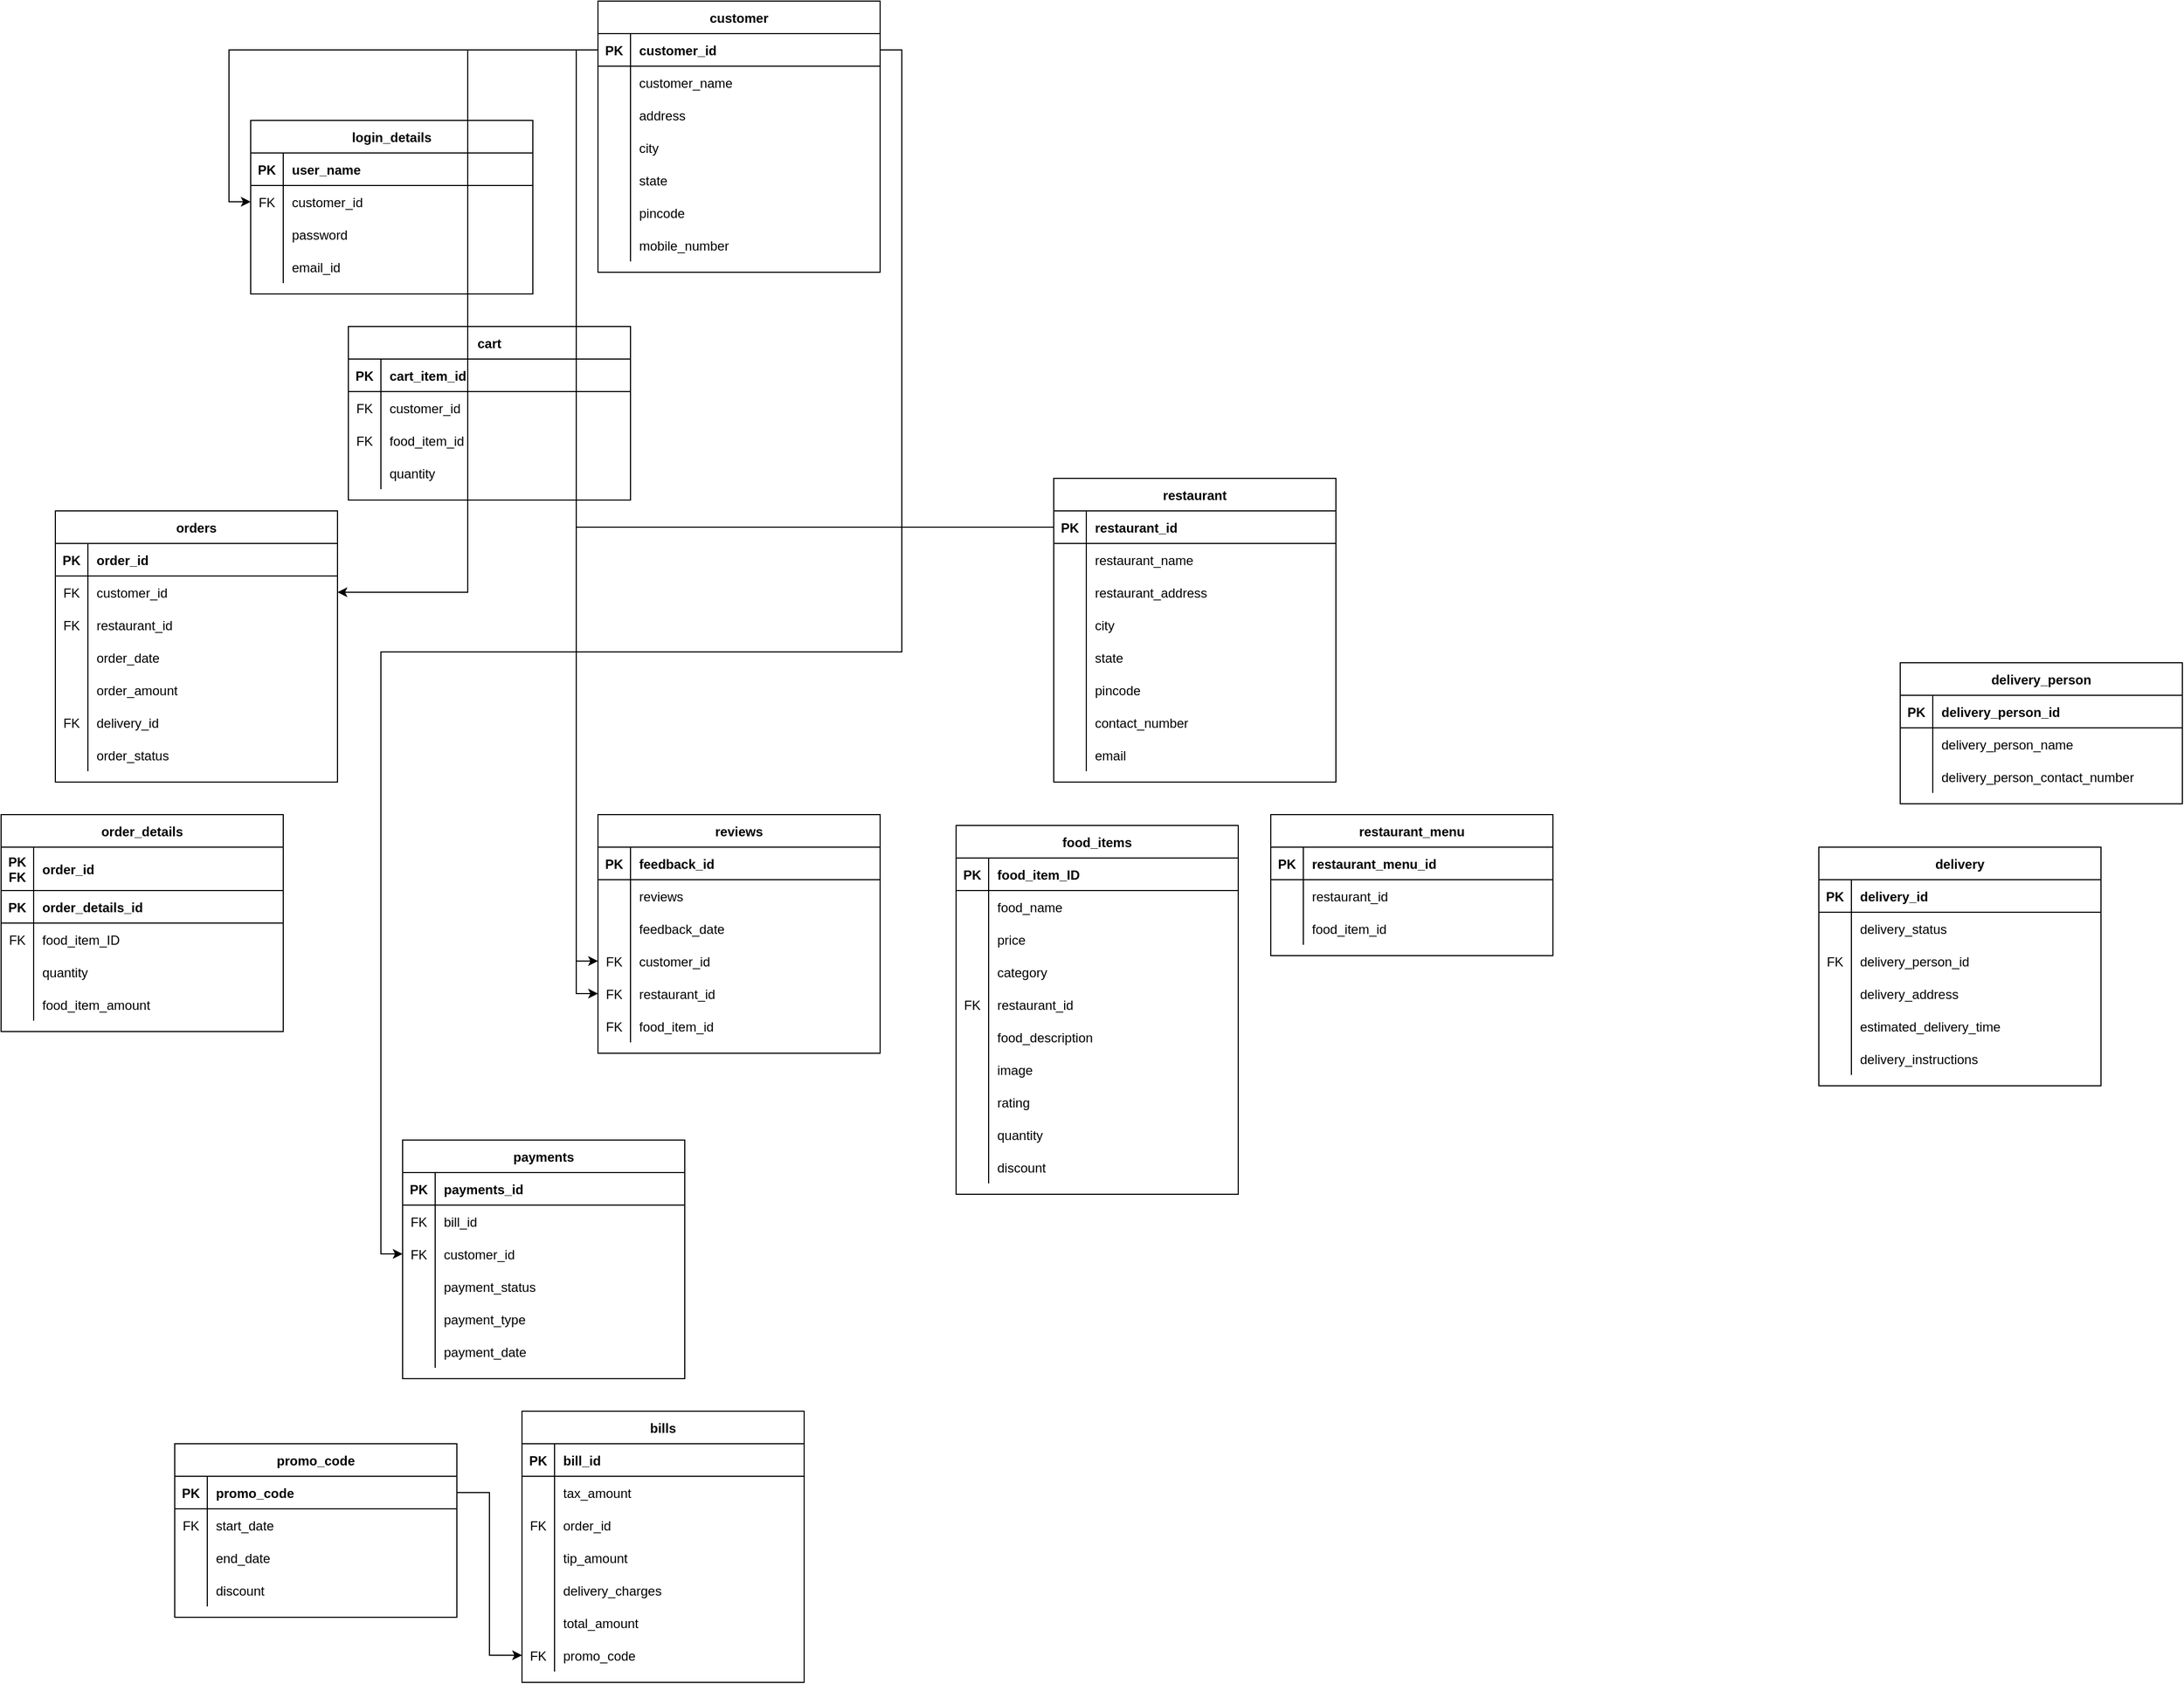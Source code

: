 <mxfile version="20.8.8" type="device"><diagram id="R2lEEEUBdFMjLlhIrx00" name="Page-1"><mxGraphModel dx="2163" dy="716" grid="1" gridSize="10" guides="1" tooltips="1" connect="1" arrows="1" fold="1" page="1" pageScale="1" pageWidth="850" pageHeight="1100" math="0" shadow="0" extFonts="Permanent Marker^https://fonts.googleapis.com/css?family=Permanent+Marker"><root><mxCell id="0"/><mxCell id="1" parent="0"/><mxCell id="2p5ui2nvhxon1YQmsmFw-79" value="login_details" style="shape=table;startSize=30;container=1;collapsible=1;childLayout=tableLayout;fixedRows=1;rowLines=0;fontStyle=1;align=center;resizeLast=1;" parent="1" vertex="1"><mxGeometry x="-170" y="200" width="260" height="160" as="geometry"/></mxCell><mxCell id="2p5ui2nvhxon1YQmsmFw-80" value="" style="shape=partialRectangle;collapsible=0;dropTarget=0;pointerEvents=0;fillColor=none;points=[[0,0.5],[1,0.5]];portConstraint=eastwest;top=0;left=0;right=0;bottom=1;" parent="2p5ui2nvhxon1YQmsmFw-79" vertex="1"><mxGeometry y="30" width="260" height="30" as="geometry"/></mxCell><mxCell id="2p5ui2nvhxon1YQmsmFw-81" value="PK" style="shape=partialRectangle;overflow=hidden;connectable=0;fillColor=none;top=0;left=0;bottom=0;right=0;fontStyle=1;" parent="2p5ui2nvhxon1YQmsmFw-80" vertex="1"><mxGeometry width="30" height="30" as="geometry"><mxRectangle width="30" height="30" as="alternateBounds"/></mxGeometry></mxCell><mxCell id="2p5ui2nvhxon1YQmsmFw-82" value="user_name" style="shape=partialRectangle;overflow=hidden;connectable=0;fillColor=none;top=0;left=0;bottom=0;right=0;align=left;spacingLeft=6;fontStyle=1;" parent="2p5ui2nvhxon1YQmsmFw-80" vertex="1"><mxGeometry x="30" width="230" height="30" as="geometry"><mxRectangle width="230" height="30" as="alternateBounds"/></mxGeometry></mxCell><mxCell id="2p5ui2nvhxon1YQmsmFw-83" value="" style="shape=partialRectangle;collapsible=0;dropTarget=0;pointerEvents=0;fillColor=none;points=[[0,0.5],[1,0.5]];portConstraint=eastwest;top=0;left=0;right=0;bottom=0;" parent="2p5ui2nvhxon1YQmsmFw-79" vertex="1"><mxGeometry y="60" width="260" height="30" as="geometry"/></mxCell><mxCell id="2p5ui2nvhxon1YQmsmFw-84" value="FK" style="shape=partialRectangle;overflow=hidden;connectable=0;fillColor=none;top=0;left=0;bottom=0;right=0;" parent="2p5ui2nvhxon1YQmsmFw-83" vertex="1"><mxGeometry width="30" height="30" as="geometry"><mxRectangle width="30" height="30" as="alternateBounds"/></mxGeometry></mxCell><mxCell id="2p5ui2nvhxon1YQmsmFw-85" value="customer_id" style="shape=partialRectangle;overflow=hidden;connectable=0;fillColor=none;top=0;left=0;bottom=0;right=0;align=left;spacingLeft=6;" parent="2p5ui2nvhxon1YQmsmFw-83" vertex="1"><mxGeometry x="30" width="230" height="30" as="geometry"><mxRectangle width="230" height="30" as="alternateBounds"/></mxGeometry></mxCell><mxCell id="2p5ui2nvhxon1YQmsmFw-92" value="" style="shape=partialRectangle;collapsible=0;dropTarget=0;pointerEvents=0;fillColor=none;points=[[0,0.5],[1,0.5]];portConstraint=eastwest;top=0;left=0;right=0;bottom=0;" parent="2p5ui2nvhxon1YQmsmFw-79" vertex="1"><mxGeometry y="90" width="260" height="30" as="geometry"/></mxCell><mxCell id="2p5ui2nvhxon1YQmsmFw-93" value="" style="shape=partialRectangle;overflow=hidden;connectable=0;fillColor=none;top=0;left=0;bottom=0;right=0;" parent="2p5ui2nvhxon1YQmsmFw-92" vertex="1"><mxGeometry width="30" height="30" as="geometry"><mxRectangle width="30" height="30" as="alternateBounds"/></mxGeometry></mxCell><mxCell id="2p5ui2nvhxon1YQmsmFw-94" value="password" style="shape=partialRectangle;overflow=hidden;connectable=0;fillColor=none;top=0;left=0;bottom=0;right=0;align=left;spacingLeft=6;" parent="2p5ui2nvhxon1YQmsmFw-92" vertex="1"><mxGeometry x="30" width="230" height="30" as="geometry"><mxRectangle width="230" height="30" as="alternateBounds"/></mxGeometry></mxCell><mxCell id="2p5ui2nvhxon1YQmsmFw-86" value="" style="shape=partialRectangle;collapsible=0;dropTarget=0;pointerEvents=0;fillColor=none;points=[[0,0.5],[1,0.5]];portConstraint=eastwest;top=0;left=0;right=0;bottom=0;" parent="2p5ui2nvhxon1YQmsmFw-79" vertex="1"><mxGeometry y="120" width="260" height="30" as="geometry"/></mxCell><mxCell id="2p5ui2nvhxon1YQmsmFw-87" value="" style="shape=partialRectangle;overflow=hidden;connectable=0;fillColor=none;top=0;left=0;bottom=0;right=0;" parent="2p5ui2nvhxon1YQmsmFw-86" vertex="1"><mxGeometry width="30" height="30" as="geometry"><mxRectangle width="30" height="30" as="alternateBounds"/></mxGeometry></mxCell><mxCell id="2p5ui2nvhxon1YQmsmFw-88" value="email_id" style="shape=partialRectangle;overflow=hidden;connectable=0;fillColor=none;top=0;left=0;bottom=0;right=0;align=left;spacingLeft=6;" parent="2p5ui2nvhxon1YQmsmFw-86" vertex="1"><mxGeometry x="30" width="230" height="30" as="geometry"><mxRectangle width="230" height="30" as="alternateBounds"/></mxGeometry></mxCell><mxCell id="4gEIu3TLvp48NamwzG4N-2" value="customer" style="shape=table;startSize=30;container=1;collapsible=1;childLayout=tableLayout;fixedRows=1;rowLines=0;fontStyle=1;align=center;resizeLast=1;" parent="1" vertex="1"><mxGeometry x="150" y="90" width="260" height="250" as="geometry"/></mxCell><mxCell id="4gEIu3TLvp48NamwzG4N-3" value="" style="shape=partialRectangle;collapsible=0;dropTarget=0;pointerEvents=0;fillColor=none;points=[[0,0.5],[1,0.5]];portConstraint=eastwest;top=0;left=0;right=0;bottom=1;" parent="4gEIu3TLvp48NamwzG4N-2" vertex="1"><mxGeometry y="30" width="260" height="30" as="geometry"/></mxCell><mxCell id="4gEIu3TLvp48NamwzG4N-4" value="PK" style="shape=partialRectangle;overflow=hidden;connectable=0;fillColor=none;top=0;left=0;bottom=0;right=0;fontStyle=1;" parent="4gEIu3TLvp48NamwzG4N-3" vertex="1"><mxGeometry width="30" height="30" as="geometry"><mxRectangle width="30" height="30" as="alternateBounds"/></mxGeometry></mxCell><mxCell id="4gEIu3TLvp48NamwzG4N-5" value="customer_id" style="shape=partialRectangle;overflow=hidden;connectable=0;fillColor=none;top=0;left=0;bottom=0;right=0;align=left;spacingLeft=6;fontStyle=1;" parent="4gEIu3TLvp48NamwzG4N-3" vertex="1"><mxGeometry x="30" width="230" height="30" as="geometry"><mxRectangle width="230" height="30" as="alternateBounds"/></mxGeometry></mxCell><mxCell id="4gEIu3TLvp48NamwzG4N-6" value="" style="shape=partialRectangle;collapsible=0;dropTarget=0;pointerEvents=0;fillColor=none;points=[[0,0.5],[1,0.5]];portConstraint=eastwest;top=0;left=0;right=0;bottom=0;" parent="4gEIu3TLvp48NamwzG4N-2" vertex="1"><mxGeometry y="60" width="260" height="30" as="geometry"/></mxCell><mxCell id="4gEIu3TLvp48NamwzG4N-7" value="" style="shape=partialRectangle;overflow=hidden;connectable=0;fillColor=none;top=0;left=0;bottom=0;right=0;" parent="4gEIu3TLvp48NamwzG4N-6" vertex="1"><mxGeometry width="30" height="30" as="geometry"><mxRectangle width="30" height="30" as="alternateBounds"/></mxGeometry></mxCell><mxCell id="4gEIu3TLvp48NamwzG4N-8" value="customer_name" style="shape=partialRectangle;overflow=hidden;connectable=0;fillColor=none;top=0;left=0;bottom=0;right=0;align=left;spacingLeft=6;" parent="4gEIu3TLvp48NamwzG4N-6" vertex="1"><mxGeometry x="30" width="230" height="30" as="geometry"><mxRectangle width="230" height="30" as="alternateBounds"/></mxGeometry></mxCell><mxCell id="4gEIu3TLvp48NamwzG4N-9" value="" style="shape=partialRectangle;collapsible=0;dropTarget=0;pointerEvents=0;fillColor=none;points=[[0,0.5],[1,0.5]];portConstraint=eastwest;top=0;left=0;right=0;bottom=0;" parent="4gEIu3TLvp48NamwzG4N-2" vertex="1"><mxGeometry y="90" width="260" height="30" as="geometry"/></mxCell><mxCell id="4gEIu3TLvp48NamwzG4N-10" value="" style="shape=partialRectangle;overflow=hidden;connectable=0;fillColor=none;top=0;left=0;bottom=0;right=0;" parent="4gEIu3TLvp48NamwzG4N-9" vertex="1"><mxGeometry width="30" height="30" as="geometry"><mxRectangle width="30" height="30" as="alternateBounds"/></mxGeometry></mxCell><mxCell id="4gEIu3TLvp48NamwzG4N-11" value="address" style="shape=partialRectangle;overflow=hidden;connectable=0;fillColor=none;top=0;left=0;bottom=0;right=0;align=left;spacingLeft=6;" parent="4gEIu3TLvp48NamwzG4N-9" vertex="1"><mxGeometry x="30" width="230" height="30" as="geometry"><mxRectangle width="230" height="30" as="alternateBounds"/></mxGeometry></mxCell><mxCell id="4gEIu3TLvp48NamwzG4N-12" value="" style="shape=partialRectangle;collapsible=0;dropTarget=0;pointerEvents=0;fillColor=none;points=[[0,0.5],[1,0.5]];portConstraint=eastwest;top=0;left=0;right=0;bottom=0;" parent="4gEIu3TLvp48NamwzG4N-2" vertex="1"><mxGeometry y="120" width="260" height="30" as="geometry"/></mxCell><mxCell id="4gEIu3TLvp48NamwzG4N-13" value="" style="shape=partialRectangle;overflow=hidden;connectable=0;fillColor=none;top=0;left=0;bottom=0;right=0;" parent="4gEIu3TLvp48NamwzG4N-12" vertex="1"><mxGeometry width="30" height="30" as="geometry"><mxRectangle width="30" height="30" as="alternateBounds"/></mxGeometry></mxCell><mxCell id="4gEIu3TLvp48NamwzG4N-14" value="city" style="shape=partialRectangle;overflow=hidden;connectable=0;fillColor=none;top=0;left=0;bottom=0;right=0;align=left;spacingLeft=6;" parent="4gEIu3TLvp48NamwzG4N-12" vertex="1"><mxGeometry x="30" width="230" height="30" as="geometry"><mxRectangle width="230" height="30" as="alternateBounds"/></mxGeometry></mxCell><mxCell id="4gEIu3TLvp48NamwzG4N-18" value="" style="shape=partialRectangle;collapsible=0;dropTarget=0;pointerEvents=0;fillColor=none;points=[[0,0.5],[1,0.5]];portConstraint=eastwest;top=0;left=0;right=0;bottom=0;" parent="4gEIu3TLvp48NamwzG4N-2" vertex="1"><mxGeometry y="150" width="260" height="30" as="geometry"/></mxCell><mxCell id="4gEIu3TLvp48NamwzG4N-19" value="" style="shape=partialRectangle;overflow=hidden;connectable=0;fillColor=none;top=0;left=0;bottom=0;right=0;" parent="4gEIu3TLvp48NamwzG4N-18" vertex="1"><mxGeometry width="30" height="30" as="geometry"><mxRectangle width="30" height="30" as="alternateBounds"/></mxGeometry></mxCell><mxCell id="4gEIu3TLvp48NamwzG4N-20" value="state" style="shape=partialRectangle;overflow=hidden;connectable=0;fillColor=none;top=0;left=0;bottom=0;right=0;align=left;spacingLeft=6;" parent="4gEIu3TLvp48NamwzG4N-18" vertex="1"><mxGeometry x="30" width="230" height="30" as="geometry"><mxRectangle width="230" height="30" as="alternateBounds"/></mxGeometry></mxCell><mxCell id="4gEIu3TLvp48NamwzG4N-21" value="" style="shape=partialRectangle;collapsible=0;dropTarget=0;pointerEvents=0;fillColor=none;points=[[0,0.5],[1,0.5]];portConstraint=eastwest;top=0;left=0;right=0;bottom=0;" parent="4gEIu3TLvp48NamwzG4N-2" vertex="1"><mxGeometry y="180" width="260" height="30" as="geometry"/></mxCell><mxCell id="4gEIu3TLvp48NamwzG4N-22" value="" style="shape=partialRectangle;overflow=hidden;connectable=0;fillColor=none;top=0;left=0;bottom=0;right=0;" parent="4gEIu3TLvp48NamwzG4N-21" vertex="1"><mxGeometry width="30" height="30" as="geometry"><mxRectangle width="30" height="30" as="alternateBounds"/></mxGeometry></mxCell><mxCell id="4gEIu3TLvp48NamwzG4N-23" value="pincode" style="shape=partialRectangle;overflow=hidden;connectable=0;fillColor=none;top=0;left=0;bottom=0;right=0;align=left;spacingLeft=6;" parent="4gEIu3TLvp48NamwzG4N-21" vertex="1"><mxGeometry x="30" width="230" height="30" as="geometry"><mxRectangle width="230" height="30" as="alternateBounds"/></mxGeometry></mxCell><mxCell id="4gEIu3TLvp48NamwzG4N-24" value="" style="shape=partialRectangle;collapsible=0;dropTarget=0;pointerEvents=0;fillColor=none;points=[[0,0.5],[1,0.5]];portConstraint=eastwest;top=0;left=0;right=0;bottom=0;" parent="4gEIu3TLvp48NamwzG4N-2" vertex="1"><mxGeometry y="210" width="260" height="30" as="geometry"/></mxCell><mxCell id="4gEIu3TLvp48NamwzG4N-25" value="" style="shape=partialRectangle;overflow=hidden;connectable=0;fillColor=none;top=0;left=0;bottom=0;right=0;" parent="4gEIu3TLvp48NamwzG4N-24" vertex="1"><mxGeometry width="30" height="30" as="geometry"><mxRectangle width="30" height="30" as="alternateBounds"/></mxGeometry></mxCell><mxCell id="4gEIu3TLvp48NamwzG4N-26" value="mobile_number" style="shape=partialRectangle;overflow=hidden;connectable=0;fillColor=none;top=0;left=0;bottom=0;right=0;align=left;spacingLeft=6;" parent="4gEIu3TLvp48NamwzG4N-24" vertex="1"><mxGeometry x="30" width="230" height="30" as="geometry"><mxRectangle width="230" height="30" as="alternateBounds"/></mxGeometry></mxCell><mxCell id="4gEIu3TLvp48NamwzG4N-33" value="reviews" style="shape=table;startSize=30;container=1;collapsible=1;childLayout=tableLayout;fixedRows=1;rowLines=0;fontStyle=1;align=center;resizeLast=1;" parent="1" vertex="1"><mxGeometry x="150" y="840" width="260" height="220" as="geometry"/></mxCell><mxCell id="4gEIu3TLvp48NamwzG4N-34" value="" style="shape=partialRectangle;collapsible=0;dropTarget=0;pointerEvents=0;fillColor=none;points=[[0,0.5],[1,0.5]];portConstraint=eastwest;top=0;left=0;right=0;bottom=1;" parent="4gEIu3TLvp48NamwzG4N-33" vertex="1"><mxGeometry y="30" width="260" height="30" as="geometry"/></mxCell><mxCell id="4gEIu3TLvp48NamwzG4N-35" value="PK" style="shape=partialRectangle;overflow=hidden;connectable=0;fillColor=none;top=0;left=0;bottom=0;right=0;fontStyle=1;" parent="4gEIu3TLvp48NamwzG4N-34" vertex="1"><mxGeometry width="30" height="30" as="geometry"><mxRectangle width="30" height="30" as="alternateBounds"/></mxGeometry></mxCell><mxCell id="4gEIu3TLvp48NamwzG4N-36" value="feedback_id" style="shape=partialRectangle;overflow=hidden;connectable=0;fillColor=none;top=0;left=0;bottom=0;right=0;align=left;spacingLeft=6;fontStyle=1;" parent="4gEIu3TLvp48NamwzG4N-34" vertex="1"><mxGeometry x="30" width="230" height="30" as="geometry"><mxRectangle width="230" height="30" as="alternateBounds"/></mxGeometry></mxCell><mxCell id="4gEIu3TLvp48NamwzG4N-37" value="" style="shape=partialRectangle;collapsible=0;dropTarget=0;pointerEvents=0;fillColor=none;points=[[0,0.5],[1,0.5]];portConstraint=eastwest;top=0;left=0;right=0;bottom=0;" parent="4gEIu3TLvp48NamwzG4N-33" vertex="1"><mxGeometry y="60" width="260" height="30" as="geometry"/></mxCell><mxCell id="4gEIu3TLvp48NamwzG4N-38" value="" style="shape=partialRectangle;overflow=hidden;connectable=0;fillColor=none;top=0;left=0;bottom=0;right=0;" parent="4gEIu3TLvp48NamwzG4N-37" vertex="1"><mxGeometry width="30" height="30" as="geometry"><mxRectangle width="30" height="30" as="alternateBounds"/></mxGeometry></mxCell><mxCell id="4gEIu3TLvp48NamwzG4N-39" value="reviews" style="shape=partialRectangle;overflow=hidden;connectable=0;fillColor=none;top=0;left=0;bottom=0;right=0;align=left;spacingLeft=6;" parent="4gEIu3TLvp48NamwzG4N-37" vertex="1"><mxGeometry x="30" width="230" height="30" as="geometry"><mxRectangle width="230" height="30" as="alternateBounds"/></mxGeometry></mxCell><mxCell id="4gEIu3TLvp48NamwzG4N-43" value="" style="shape=partialRectangle;collapsible=0;dropTarget=0;pointerEvents=0;fillColor=none;points=[[0,0.5],[1,0.5]];portConstraint=eastwest;top=0;left=0;right=0;bottom=0;" parent="4gEIu3TLvp48NamwzG4N-33" vertex="1"><mxGeometry y="90" width="260" height="30" as="geometry"/></mxCell><mxCell id="4gEIu3TLvp48NamwzG4N-44" value="" style="shape=partialRectangle;overflow=hidden;connectable=0;fillColor=none;top=0;left=0;bottom=0;right=0;" parent="4gEIu3TLvp48NamwzG4N-43" vertex="1"><mxGeometry width="30" height="30" as="geometry"><mxRectangle width="30" height="30" as="alternateBounds"/></mxGeometry></mxCell><mxCell id="4gEIu3TLvp48NamwzG4N-45" value="feedback_date" style="shape=partialRectangle;overflow=hidden;connectable=0;fillColor=none;top=0;left=0;bottom=0;right=0;align=left;spacingLeft=6;" parent="4gEIu3TLvp48NamwzG4N-43" vertex="1"><mxGeometry x="30" width="230" height="30" as="geometry"><mxRectangle width="230" height="30" as="alternateBounds"/></mxGeometry></mxCell><mxCell id="4gEIu3TLvp48NamwzG4N-46" value="" style="shape=partialRectangle;collapsible=0;dropTarget=0;pointerEvents=0;fillColor=none;points=[[0,0.5],[1,0.5]];portConstraint=eastwest;top=0;left=0;right=0;bottom=0;" parent="4gEIu3TLvp48NamwzG4N-33" vertex="1"><mxGeometry y="120" width="260" height="30" as="geometry"/></mxCell><mxCell id="4gEIu3TLvp48NamwzG4N-47" value="FK" style="shape=partialRectangle;overflow=hidden;connectable=0;fillColor=none;top=0;left=0;bottom=0;right=0;" parent="4gEIu3TLvp48NamwzG4N-46" vertex="1"><mxGeometry width="30" height="30" as="geometry"><mxRectangle width="30" height="30" as="alternateBounds"/></mxGeometry></mxCell><mxCell id="4gEIu3TLvp48NamwzG4N-48" value="customer_id" style="shape=partialRectangle;overflow=hidden;connectable=0;fillColor=none;top=0;left=0;bottom=0;right=0;align=left;spacingLeft=6;" parent="4gEIu3TLvp48NamwzG4N-46" vertex="1"><mxGeometry x="30" width="230" height="30" as="geometry"><mxRectangle width="230" height="30" as="alternateBounds"/></mxGeometry></mxCell><mxCell id="4gEIu3TLvp48NamwzG4N-49" value="" style="shape=partialRectangle;collapsible=0;dropTarget=0;pointerEvents=0;fillColor=none;points=[[0,0.5],[1,0.5]];portConstraint=eastwest;top=0;left=0;right=0;bottom=0;" parent="4gEIu3TLvp48NamwzG4N-33" vertex="1"><mxGeometry y="150" width="260" height="30" as="geometry"/></mxCell><mxCell id="4gEIu3TLvp48NamwzG4N-50" value="FK" style="shape=partialRectangle;overflow=hidden;connectable=0;fillColor=none;top=0;left=0;bottom=0;right=0;" parent="4gEIu3TLvp48NamwzG4N-49" vertex="1"><mxGeometry width="30" height="30" as="geometry"><mxRectangle width="30" height="30" as="alternateBounds"/></mxGeometry></mxCell><mxCell id="4gEIu3TLvp48NamwzG4N-51" value="restaurant_id" style="shape=partialRectangle;overflow=hidden;connectable=0;fillColor=none;top=0;left=0;bottom=0;right=0;align=left;spacingLeft=6;" parent="4gEIu3TLvp48NamwzG4N-49" vertex="1"><mxGeometry x="30" width="230" height="30" as="geometry"><mxRectangle width="230" height="30" as="alternateBounds"/></mxGeometry></mxCell><mxCell id="4gEIu3TLvp48NamwzG4N-52" value="" style="shape=partialRectangle;collapsible=0;dropTarget=0;pointerEvents=0;fillColor=none;points=[[0,0.5],[1,0.5]];portConstraint=eastwest;top=0;left=0;right=0;bottom=0;" parent="4gEIu3TLvp48NamwzG4N-33" vertex="1"><mxGeometry y="180" width="260" height="30" as="geometry"/></mxCell><mxCell id="4gEIu3TLvp48NamwzG4N-53" value="FK" style="shape=partialRectangle;overflow=hidden;connectable=0;fillColor=none;top=0;left=0;bottom=0;right=0;" parent="4gEIu3TLvp48NamwzG4N-52" vertex="1"><mxGeometry width="30" height="30" as="geometry"><mxRectangle width="30" height="30" as="alternateBounds"/></mxGeometry></mxCell><mxCell id="4gEIu3TLvp48NamwzG4N-54" value="food_item_id" style="shape=partialRectangle;overflow=hidden;connectable=0;fillColor=none;top=0;left=0;bottom=0;right=0;align=left;spacingLeft=6;" parent="4gEIu3TLvp48NamwzG4N-52" vertex="1"><mxGeometry x="30" width="230" height="30" as="geometry"><mxRectangle width="230" height="30" as="alternateBounds"/></mxGeometry></mxCell><mxCell id="4gEIu3TLvp48NamwzG4N-55" value="food_items" style="shape=table;startSize=30;container=1;collapsible=1;childLayout=tableLayout;fixedRows=1;rowLines=0;fontStyle=1;align=center;resizeLast=1;" parent="1" vertex="1"><mxGeometry x="480" y="850" width="260" height="340" as="geometry"/></mxCell><mxCell id="4gEIu3TLvp48NamwzG4N-56" value="" style="shape=partialRectangle;collapsible=0;dropTarget=0;pointerEvents=0;fillColor=none;points=[[0,0.5],[1,0.5]];portConstraint=eastwest;top=0;left=0;right=0;bottom=1;" parent="4gEIu3TLvp48NamwzG4N-55" vertex="1"><mxGeometry y="30" width="260" height="30" as="geometry"/></mxCell><mxCell id="4gEIu3TLvp48NamwzG4N-57" value="PK" style="shape=partialRectangle;overflow=hidden;connectable=0;fillColor=none;top=0;left=0;bottom=0;right=0;fontStyle=1;" parent="4gEIu3TLvp48NamwzG4N-56" vertex="1"><mxGeometry width="30" height="30" as="geometry"><mxRectangle width="30" height="30" as="alternateBounds"/></mxGeometry></mxCell><mxCell id="4gEIu3TLvp48NamwzG4N-58" value="food_item_ID" style="shape=partialRectangle;overflow=hidden;connectable=0;fillColor=none;top=0;left=0;bottom=0;right=0;align=left;spacingLeft=6;fontStyle=1;" parent="4gEIu3TLvp48NamwzG4N-56" vertex="1"><mxGeometry x="30" width="230" height="30" as="geometry"><mxRectangle width="230" height="30" as="alternateBounds"/></mxGeometry></mxCell><mxCell id="4gEIu3TLvp48NamwzG4N-59" value="" style="shape=partialRectangle;collapsible=0;dropTarget=0;pointerEvents=0;fillColor=none;points=[[0,0.5],[1,0.5]];portConstraint=eastwest;top=0;left=0;right=0;bottom=0;" parent="4gEIu3TLvp48NamwzG4N-55" vertex="1"><mxGeometry y="60" width="260" height="30" as="geometry"/></mxCell><mxCell id="4gEIu3TLvp48NamwzG4N-60" value="" style="shape=partialRectangle;overflow=hidden;connectable=0;fillColor=none;top=0;left=0;bottom=0;right=0;" parent="4gEIu3TLvp48NamwzG4N-59" vertex="1"><mxGeometry width="30" height="30" as="geometry"><mxRectangle width="30" height="30" as="alternateBounds"/></mxGeometry></mxCell><mxCell id="4gEIu3TLvp48NamwzG4N-61" value="food_name" style="shape=partialRectangle;overflow=hidden;connectable=0;fillColor=none;top=0;left=0;bottom=0;right=0;align=left;spacingLeft=6;" parent="4gEIu3TLvp48NamwzG4N-59" vertex="1"><mxGeometry x="30" width="230" height="30" as="geometry"><mxRectangle width="230" height="30" as="alternateBounds"/></mxGeometry></mxCell><mxCell id="4gEIu3TLvp48NamwzG4N-62" value="" style="shape=partialRectangle;collapsible=0;dropTarget=0;pointerEvents=0;fillColor=none;points=[[0,0.5],[1,0.5]];portConstraint=eastwest;top=0;left=0;right=0;bottom=0;" parent="4gEIu3TLvp48NamwzG4N-55" vertex="1"><mxGeometry y="90" width="260" height="30" as="geometry"/></mxCell><mxCell id="4gEIu3TLvp48NamwzG4N-63" value="" style="shape=partialRectangle;overflow=hidden;connectable=0;fillColor=none;top=0;left=0;bottom=0;right=0;" parent="4gEIu3TLvp48NamwzG4N-62" vertex="1"><mxGeometry width="30" height="30" as="geometry"><mxRectangle width="30" height="30" as="alternateBounds"/></mxGeometry></mxCell><mxCell id="4gEIu3TLvp48NamwzG4N-64" value="price" style="shape=partialRectangle;overflow=hidden;connectable=0;fillColor=none;top=0;left=0;bottom=0;right=0;align=left;spacingLeft=6;" parent="4gEIu3TLvp48NamwzG4N-62" vertex="1"><mxGeometry x="30" width="230" height="30" as="geometry"><mxRectangle width="230" height="30" as="alternateBounds"/></mxGeometry></mxCell><mxCell id="4gEIu3TLvp48NamwzG4N-65" value="" style="shape=partialRectangle;collapsible=0;dropTarget=0;pointerEvents=0;fillColor=none;points=[[0,0.5],[1,0.5]];portConstraint=eastwest;top=0;left=0;right=0;bottom=0;" parent="4gEIu3TLvp48NamwzG4N-55" vertex="1"><mxGeometry y="120" width="260" height="30" as="geometry"/></mxCell><mxCell id="4gEIu3TLvp48NamwzG4N-66" value="" style="shape=partialRectangle;overflow=hidden;connectable=0;fillColor=none;top=0;left=0;bottom=0;right=0;" parent="4gEIu3TLvp48NamwzG4N-65" vertex="1"><mxGeometry width="30" height="30" as="geometry"><mxRectangle width="30" height="30" as="alternateBounds"/></mxGeometry></mxCell><mxCell id="4gEIu3TLvp48NamwzG4N-67" value="category" style="shape=partialRectangle;overflow=hidden;connectable=0;fillColor=none;top=0;left=0;bottom=0;right=0;align=left;spacingLeft=6;" parent="4gEIu3TLvp48NamwzG4N-65" vertex="1"><mxGeometry x="30" width="230" height="30" as="geometry"><mxRectangle width="230" height="30" as="alternateBounds"/></mxGeometry></mxCell><mxCell id="4gEIu3TLvp48NamwzG4N-68" value="" style="shape=partialRectangle;collapsible=0;dropTarget=0;pointerEvents=0;fillColor=none;points=[[0,0.5],[1,0.5]];portConstraint=eastwest;top=0;left=0;right=0;bottom=0;" parent="4gEIu3TLvp48NamwzG4N-55" vertex="1"><mxGeometry y="150" width="260" height="30" as="geometry"/></mxCell><mxCell id="4gEIu3TLvp48NamwzG4N-69" value="FK" style="shape=partialRectangle;overflow=hidden;connectable=0;fillColor=none;top=0;left=0;bottom=0;right=0;" parent="4gEIu3TLvp48NamwzG4N-68" vertex="1"><mxGeometry width="30" height="30" as="geometry"><mxRectangle width="30" height="30" as="alternateBounds"/></mxGeometry></mxCell><mxCell id="4gEIu3TLvp48NamwzG4N-70" value="restaurant_id" style="shape=partialRectangle;overflow=hidden;connectable=0;fillColor=none;top=0;left=0;bottom=0;right=0;align=left;spacingLeft=6;" parent="4gEIu3TLvp48NamwzG4N-68" vertex="1"><mxGeometry x="30" width="230" height="30" as="geometry"><mxRectangle width="230" height="30" as="alternateBounds"/></mxGeometry></mxCell><mxCell id="4gEIu3TLvp48NamwzG4N-71" value="" style="shape=partialRectangle;collapsible=0;dropTarget=0;pointerEvents=0;fillColor=none;points=[[0,0.5],[1,0.5]];portConstraint=eastwest;top=0;left=0;right=0;bottom=0;" parent="4gEIu3TLvp48NamwzG4N-55" vertex="1"><mxGeometry y="180" width="260" height="30" as="geometry"/></mxCell><mxCell id="4gEIu3TLvp48NamwzG4N-72" value="" style="shape=partialRectangle;overflow=hidden;connectable=0;fillColor=none;top=0;left=0;bottom=0;right=0;" parent="4gEIu3TLvp48NamwzG4N-71" vertex="1"><mxGeometry width="30" height="30" as="geometry"><mxRectangle width="30" height="30" as="alternateBounds"/></mxGeometry></mxCell><mxCell id="4gEIu3TLvp48NamwzG4N-73" value="food_description" style="shape=partialRectangle;overflow=hidden;connectable=0;fillColor=none;top=0;left=0;bottom=0;right=0;align=left;spacingLeft=6;" parent="4gEIu3TLvp48NamwzG4N-71" vertex="1"><mxGeometry x="30" width="230" height="30" as="geometry"><mxRectangle width="230" height="30" as="alternateBounds"/></mxGeometry></mxCell><mxCell id="o7lCRT7ms8tn6sIuJaWM-5" value="" style="shape=partialRectangle;collapsible=0;dropTarget=0;pointerEvents=0;fillColor=none;points=[[0,0.5],[1,0.5]];portConstraint=eastwest;top=0;left=0;right=0;bottom=0;" vertex="1" parent="4gEIu3TLvp48NamwzG4N-55"><mxGeometry y="210" width="260" height="30" as="geometry"/></mxCell><mxCell id="o7lCRT7ms8tn6sIuJaWM-6" value="" style="shape=partialRectangle;overflow=hidden;connectable=0;fillColor=none;top=0;left=0;bottom=0;right=0;" vertex="1" parent="o7lCRT7ms8tn6sIuJaWM-5"><mxGeometry width="30" height="30" as="geometry"><mxRectangle width="30" height="30" as="alternateBounds"/></mxGeometry></mxCell><mxCell id="o7lCRT7ms8tn6sIuJaWM-7" value="image" style="shape=partialRectangle;overflow=hidden;connectable=0;fillColor=none;top=0;left=0;bottom=0;right=0;align=left;spacingLeft=6;" vertex="1" parent="o7lCRT7ms8tn6sIuJaWM-5"><mxGeometry x="30" width="230" height="30" as="geometry"><mxRectangle width="230" height="30" as="alternateBounds"/></mxGeometry></mxCell><mxCell id="o7lCRT7ms8tn6sIuJaWM-8" value="" style="shape=partialRectangle;collapsible=0;dropTarget=0;pointerEvents=0;fillColor=none;points=[[0,0.5],[1,0.5]];portConstraint=eastwest;top=0;left=0;right=0;bottom=0;" vertex="1" parent="4gEIu3TLvp48NamwzG4N-55"><mxGeometry y="240" width="260" height="30" as="geometry"/></mxCell><mxCell id="o7lCRT7ms8tn6sIuJaWM-9" value="" style="shape=partialRectangle;overflow=hidden;connectable=0;fillColor=none;top=0;left=0;bottom=0;right=0;" vertex="1" parent="o7lCRT7ms8tn6sIuJaWM-8"><mxGeometry width="30" height="30" as="geometry"><mxRectangle width="30" height="30" as="alternateBounds"/></mxGeometry></mxCell><mxCell id="o7lCRT7ms8tn6sIuJaWM-10" value="rating" style="shape=partialRectangle;overflow=hidden;connectable=0;fillColor=none;top=0;left=0;bottom=0;right=0;align=left;spacingLeft=6;" vertex="1" parent="o7lCRT7ms8tn6sIuJaWM-8"><mxGeometry x="30" width="230" height="30" as="geometry"><mxRectangle width="230" height="30" as="alternateBounds"/></mxGeometry></mxCell><mxCell id="o7lCRT7ms8tn6sIuJaWM-11" value="" style="shape=partialRectangle;collapsible=0;dropTarget=0;pointerEvents=0;fillColor=none;points=[[0,0.5],[1,0.5]];portConstraint=eastwest;top=0;left=0;right=0;bottom=0;" vertex="1" parent="4gEIu3TLvp48NamwzG4N-55"><mxGeometry y="270" width="260" height="30" as="geometry"/></mxCell><mxCell id="o7lCRT7ms8tn6sIuJaWM-12" value="" style="shape=partialRectangle;overflow=hidden;connectable=0;fillColor=none;top=0;left=0;bottom=0;right=0;" vertex="1" parent="o7lCRT7ms8tn6sIuJaWM-11"><mxGeometry width="30" height="30" as="geometry"><mxRectangle width="30" height="30" as="alternateBounds"/></mxGeometry></mxCell><mxCell id="o7lCRT7ms8tn6sIuJaWM-13" value="quantity" style="shape=partialRectangle;overflow=hidden;connectable=0;fillColor=none;top=0;left=0;bottom=0;right=0;align=left;spacingLeft=6;" vertex="1" parent="o7lCRT7ms8tn6sIuJaWM-11"><mxGeometry x="30" width="230" height="30" as="geometry"><mxRectangle width="230" height="30" as="alternateBounds"/></mxGeometry></mxCell><mxCell id="o7lCRT7ms8tn6sIuJaWM-14" value="" style="shape=partialRectangle;collapsible=0;dropTarget=0;pointerEvents=0;fillColor=none;points=[[0,0.5],[1,0.5]];portConstraint=eastwest;top=0;left=0;right=0;bottom=0;" vertex="1" parent="4gEIu3TLvp48NamwzG4N-55"><mxGeometry y="300" width="260" height="30" as="geometry"/></mxCell><mxCell id="o7lCRT7ms8tn6sIuJaWM-15" value="" style="shape=partialRectangle;overflow=hidden;connectable=0;fillColor=none;top=0;left=0;bottom=0;right=0;" vertex="1" parent="o7lCRT7ms8tn6sIuJaWM-14"><mxGeometry width="30" height="30" as="geometry"><mxRectangle width="30" height="30" as="alternateBounds"/></mxGeometry></mxCell><mxCell id="o7lCRT7ms8tn6sIuJaWM-16" value="discount" style="shape=partialRectangle;overflow=hidden;connectable=0;fillColor=none;top=0;left=0;bottom=0;right=0;align=left;spacingLeft=6;" vertex="1" parent="o7lCRT7ms8tn6sIuJaWM-14"><mxGeometry x="30" width="230" height="30" as="geometry"><mxRectangle width="230" height="30" as="alternateBounds"/></mxGeometry></mxCell><mxCell id="4gEIu3TLvp48NamwzG4N-77" value="order_details" style="shape=table;startSize=30;container=1;collapsible=1;childLayout=tableLayout;fixedRows=1;rowLines=0;fontStyle=1;align=center;resizeLast=1;" parent="1" vertex="1"><mxGeometry x="-400" y="840" width="260" height="200" as="geometry"/></mxCell><mxCell id="4gEIu3TLvp48NamwzG4N-78" value="" style="shape=partialRectangle;collapsible=0;dropTarget=0;pointerEvents=0;fillColor=none;points=[[0,0.5],[1,0.5]];portConstraint=eastwest;top=0;left=0;right=0;bottom=1;" parent="4gEIu3TLvp48NamwzG4N-77" vertex="1"><mxGeometry y="30" width="260" height="40" as="geometry"/></mxCell><mxCell id="4gEIu3TLvp48NamwzG4N-79" value="PK&#10;FK" style="shape=partialRectangle;overflow=hidden;connectable=0;fillColor=none;top=0;left=0;bottom=0;right=0;fontStyle=1;" parent="4gEIu3TLvp48NamwzG4N-78" vertex="1"><mxGeometry width="30" height="40" as="geometry"><mxRectangle width="30" height="40" as="alternateBounds"/></mxGeometry></mxCell><mxCell id="4gEIu3TLvp48NamwzG4N-80" value="order_id" style="shape=partialRectangle;overflow=hidden;connectable=0;fillColor=none;top=0;left=0;bottom=0;right=0;align=left;spacingLeft=6;fontStyle=1;" parent="4gEIu3TLvp48NamwzG4N-78" vertex="1"><mxGeometry x="30" width="230" height="40" as="geometry"><mxRectangle width="230" height="40" as="alternateBounds"/></mxGeometry></mxCell><mxCell id="4gEIu3TLvp48NamwzG4N-96" value="" style="shape=partialRectangle;collapsible=0;dropTarget=0;pointerEvents=0;fillColor=none;points=[[0,0.5],[1,0.5]];portConstraint=eastwest;top=0;left=0;right=0;bottom=1;" parent="4gEIu3TLvp48NamwzG4N-77" vertex="1"><mxGeometry y="70" width="260" height="30" as="geometry"/></mxCell><mxCell id="4gEIu3TLvp48NamwzG4N-97" value="PK" style="shape=partialRectangle;overflow=hidden;connectable=0;fillColor=none;top=0;left=0;bottom=0;right=0;fontStyle=1;" parent="4gEIu3TLvp48NamwzG4N-96" vertex="1"><mxGeometry width="30" height="30" as="geometry"><mxRectangle width="30" height="30" as="alternateBounds"/></mxGeometry></mxCell><mxCell id="4gEIu3TLvp48NamwzG4N-98" value="order_details_id" style="shape=partialRectangle;overflow=hidden;connectable=0;fillColor=none;top=0;left=0;bottom=0;right=0;align=left;spacingLeft=6;fontStyle=1;" parent="4gEIu3TLvp48NamwzG4N-96" vertex="1"><mxGeometry x="30" width="230" height="30" as="geometry"><mxRectangle width="230" height="30" as="alternateBounds"/></mxGeometry></mxCell><mxCell id="4gEIu3TLvp48NamwzG4N-81" value="" style="shape=partialRectangle;collapsible=0;dropTarget=0;pointerEvents=0;fillColor=none;points=[[0,0.5],[1,0.5]];portConstraint=eastwest;top=0;left=0;right=0;bottom=0;" parent="4gEIu3TLvp48NamwzG4N-77" vertex="1"><mxGeometry y="100" width="260" height="30" as="geometry"/></mxCell><mxCell id="4gEIu3TLvp48NamwzG4N-82" value="FK" style="shape=partialRectangle;overflow=hidden;connectable=0;fillColor=none;top=0;left=0;bottom=0;right=0;" parent="4gEIu3TLvp48NamwzG4N-81" vertex="1"><mxGeometry width="30" height="30" as="geometry"><mxRectangle width="30" height="30" as="alternateBounds"/></mxGeometry></mxCell><mxCell id="4gEIu3TLvp48NamwzG4N-83" value="food_item_ID" style="shape=partialRectangle;overflow=hidden;connectable=0;fillColor=none;top=0;left=0;bottom=0;right=0;align=left;spacingLeft=6;" parent="4gEIu3TLvp48NamwzG4N-81" vertex="1"><mxGeometry x="30" width="230" height="30" as="geometry"><mxRectangle width="230" height="30" as="alternateBounds"/></mxGeometry></mxCell><mxCell id="4gEIu3TLvp48NamwzG4N-84" value="" style="shape=partialRectangle;collapsible=0;dropTarget=0;pointerEvents=0;fillColor=none;points=[[0,0.5],[1,0.5]];portConstraint=eastwest;top=0;left=0;right=0;bottom=0;" parent="4gEIu3TLvp48NamwzG4N-77" vertex="1"><mxGeometry y="130" width="260" height="30" as="geometry"/></mxCell><mxCell id="4gEIu3TLvp48NamwzG4N-85" value="" style="shape=partialRectangle;overflow=hidden;connectable=0;fillColor=none;top=0;left=0;bottom=0;right=0;" parent="4gEIu3TLvp48NamwzG4N-84" vertex="1"><mxGeometry width="30" height="30" as="geometry"><mxRectangle width="30" height="30" as="alternateBounds"/></mxGeometry></mxCell><mxCell id="4gEIu3TLvp48NamwzG4N-86" value="quantity" style="shape=partialRectangle;overflow=hidden;connectable=0;fillColor=none;top=0;left=0;bottom=0;right=0;align=left;spacingLeft=6;" parent="4gEIu3TLvp48NamwzG4N-84" vertex="1"><mxGeometry x="30" width="230" height="30" as="geometry"><mxRectangle width="230" height="30" as="alternateBounds"/></mxGeometry></mxCell><mxCell id="4gEIu3TLvp48NamwzG4N-87" value="" style="shape=partialRectangle;collapsible=0;dropTarget=0;pointerEvents=0;fillColor=none;points=[[0,0.5],[1,0.5]];portConstraint=eastwest;top=0;left=0;right=0;bottom=0;" parent="4gEIu3TLvp48NamwzG4N-77" vertex="1"><mxGeometry y="160" width="260" height="30" as="geometry"/></mxCell><mxCell id="4gEIu3TLvp48NamwzG4N-88" value="" style="shape=partialRectangle;overflow=hidden;connectable=0;fillColor=none;top=0;left=0;bottom=0;right=0;" parent="4gEIu3TLvp48NamwzG4N-87" vertex="1"><mxGeometry width="30" height="30" as="geometry"><mxRectangle width="30" height="30" as="alternateBounds"/></mxGeometry></mxCell><mxCell id="4gEIu3TLvp48NamwzG4N-89" value="food_item_amount" style="shape=partialRectangle;overflow=hidden;connectable=0;fillColor=none;top=0;left=0;bottom=0;right=0;align=left;spacingLeft=6;" parent="4gEIu3TLvp48NamwzG4N-87" vertex="1"><mxGeometry x="30" width="230" height="30" as="geometry"><mxRectangle width="230" height="30" as="alternateBounds"/></mxGeometry></mxCell><mxCell id="4gEIu3TLvp48NamwzG4N-99" value="orders" style="shape=table;startSize=30;container=1;collapsible=1;childLayout=tableLayout;fixedRows=1;rowLines=0;fontStyle=1;align=center;resizeLast=1;" parent="1" vertex="1"><mxGeometry x="-350" y="560" width="260" height="250" as="geometry"/></mxCell><mxCell id="4gEIu3TLvp48NamwzG4N-103" value="" style="shape=partialRectangle;collapsible=0;dropTarget=0;pointerEvents=0;fillColor=none;points=[[0,0.5],[1,0.5]];portConstraint=eastwest;top=0;left=0;right=0;bottom=1;" parent="4gEIu3TLvp48NamwzG4N-99" vertex="1"><mxGeometry y="30" width="260" height="30" as="geometry"/></mxCell><mxCell id="4gEIu3TLvp48NamwzG4N-104" value="PK" style="shape=partialRectangle;overflow=hidden;connectable=0;fillColor=none;top=0;left=0;bottom=0;right=0;fontStyle=1;" parent="4gEIu3TLvp48NamwzG4N-103" vertex="1"><mxGeometry width="30" height="30" as="geometry"><mxRectangle width="30" height="30" as="alternateBounds"/></mxGeometry></mxCell><mxCell id="4gEIu3TLvp48NamwzG4N-105" value="order_id" style="shape=partialRectangle;overflow=hidden;connectable=0;fillColor=none;top=0;left=0;bottom=0;right=0;align=left;spacingLeft=6;fontStyle=1;" parent="4gEIu3TLvp48NamwzG4N-103" vertex="1"><mxGeometry x="30" width="230" height="30" as="geometry"><mxRectangle width="230" height="30" as="alternateBounds"/></mxGeometry></mxCell><mxCell id="4gEIu3TLvp48NamwzG4N-106" value="" style="shape=partialRectangle;collapsible=0;dropTarget=0;pointerEvents=0;fillColor=none;points=[[0,0.5],[1,0.5]];portConstraint=eastwest;top=0;left=0;right=0;bottom=0;" parent="4gEIu3TLvp48NamwzG4N-99" vertex="1"><mxGeometry y="60" width="260" height="30" as="geometry"/></mxCell><mxCell id="4gEIu3TLvp48NamwzG4N-107" value="FK" style="shape=partialRectangle;overflow=hidden;connectable=0;fillColor=none;top=0;left=0;bottom=0;right=0;" parent="4gEIu3TLvp48NamwzG4N-106" vertex="1"><mxGeometry width="30" height="30" as="geometry"><mxRectangle width="30" height="30" as="alternateBounds"/></mxGeometry></mxCell><mxCell id="4gEIu3TLvp48NamwzG4N-108" value="customer_id" style="shape=partialRectangle;overflow=hidden;connectable=0;fillColor=none;top=0;left=0;bottom=0;right=0;align=left;spacingLeft=6;" parent="4gEIu3TLvp48NamwzG4N-106" vertex="1"><mxGeometry x="30" width="230" height="30" as="geometry"><mxRectangle width="230" height="30" as="alternateBounds"/></mxGeometry></mxCell><mxCell id="4gEIu3TLvp48NamwzG4N-109" value="" style="shape=partialRectangle;collapsible=0;dropTarget=0;pointerEvents=0;fillColor=none;points=[[0,0.5],[1,0.5]];portConstraint=eastwest;top=0;left=0;right=0;bottom=0;" parent="4gEIu3TLvp48NamwzG4N-99" vertex="1"><mxGeometry y="90" width="260" height="30" as="geometry"/></mxCell><mxCell id="4gEIu3TLvp48NamwzG4N-110" value="FK" style="shape=partialRectangle;overflow=hidden;connectable=0;fillColor=none;top=0;left=0;bottom=0;right=0;" parent="4gEIu3TLvp48NamwzG4N-109" vertex="1"><mxGeometry width="30" height="30" as="geometry"><mxRectangle width="30" height="30" as="alternateBounds"/></mxGeometry></mxCell><mxCell id="4gEIu3TLvp48NamwzG4N-111" value="restaurant_id" style="shape=partialRectangle;overflow=hidden;connectable=0;fillColor=none;top=0;left=0;bottom=0;right=0;align=left;spacingLeft=6;" parent="4gEIu3TLvp48NamwzG4N-109" vertex="1"><mxGeometry x="30" width="230" height="30" as="geometry"><mxRectangle width="230" height="30" as="alternateBounds"/></mxGeometry></mxCell><mxCell id="4gEIu3TLvp48NamwzG4N-112" value="" style="shape=partialRectangle;collapsible=0;dropTarget=0;pointerEvents=0;fillColor=none;points=[[0,0.5],[1,0.5]];portConstraint=eastwest;top=0;left=0;right=0;bottom=0;" parent="4gEIu3TLvp48NamwzG4N-99" vertex="1"><mxGeometry y="120" width="260" height="30" as="geometry"/></mxCell><mxCell id="4gEIu3TLvp48NamwzG4N-113" value="" style="shape=partialRectangle;overflow=hidden;connectable=0;fillColor=none;top=0;left=0;bottom=0;right=0;" parent="4gEIu3TLvp48NamwzG4N-112" vertex="1"><mxGeometry width="30" height="30" as="geometry"><mxRectangle width="30" height="30" as="alternateBounds"/></mxGeometry></mxCell><mxCell id="4gEIu3TLvp48NamwzG4N-114" value="order_date" style="shape=partialRectangle;overflow=hidden;connectable=0;fillColor=none;top=0;left=0;bottom=0;right=0;align=left;spacingLeft=6;" parent="4gEIu3TLvp48NamwzG4N-112" vertex="1"><mxGeometry x="30" width="230" height="30" as="geometry"><mxRectangle width="230" height="30" as="alternateBounds"/></mxGeometry></mxCell><mxCell id="4gEIu3TLvp48NamwzG4N-115" value="" style="shape=partialRectangle;collapsible=0;dropTarget=0;pointerEvents=0;fillColor=none;points=[[0,0.5],[1,0.5]];portConstraint=eastwest;top=0;left=0;right=0;bottom=0;" parent="4gEIu3TLvp48NamwzG4N-99" vertex="1"><mxGeometry y="150" width="260" height="30" as="geometry"/></mxCell><mxCell id="4gEIu3TLvp48NamwzG4N-116" value="" style="shape=partialRectangle;overflow=hidden;connectable=0;fillColor=none;top=0;left=0;bottom=0;right=0;" parent="4gEIu3TLvp48NamwzG4N-115" vertex="1"><mxGeometry width="30" height="30" as="geometry"><mxRectangle width="30" height="30" as="alternateBounds"/></mxGeometry></mxCell><mxCell id="4gEIu3TLvp48NamwzG4N-117" value="order_amount" style="shape=partialRectangle;overflow=hidden;connectable=0;fillColor=none;top=0;left=0;bottom=0;right=0;align=left;spacingLeft=6;" parent="4gEIu3TLvp48NamwzG4N-115" vertex="1"><mxGeometry x="30" width="230" height="30" as="geometry"><mxRectangle width="230" height="30" as="alternateBounds"/></mxGeometry></mxCell><mxCell id="4gEIu3TLvp48NamwzG4N-118" value="" style="shape=partialRectangle;collapsible=0;dropTarget=0;pointerEvents=0;fillColor=none;points=[[0,0.5],[1,0.5]];portConstraint=eastwest;top=0;left=0;right=0;bottom=0;" parent="4gEIu3TLvp48NamwzG4N-99" vertex="1"><mxGeometry y="180" width="260" height="30" as="geometry"/></mxCell><mxCell id="4gEIu3TLvp48NamwzG4N-119" value="FK" style="shape=partialRectangle;overflow=hidden;connectable=0;fillColor=none;top=0;left=0;bottom=0;right=0;" parent="4gEIu3TLvp48NamwzG4N-118" vertex="1"><mxGeometry width="30" height="30" as="geometry"><mxRectangle width="30" height="30" as="alternateBounds"/></mxGeometry></mxCell><mxCell id="4gEIu3TLvp48NamwzG4N-120" value="delivery_id" style="shape=partialRectangle;overflow=hidden;connectable=0;fillColor=none;top=0;left=0;bottom=0;right=0;align=left;spacingLeft=6;" parent="4gEIu3TLvp48NamwzG4N-118" vertex="1"><mxGeometry x="30" width="230" height="30" as="geometry"><mxRectangle width="230" height="30" as="alternateBounds"/></mxGeometry></mxCell><mxCell id="4gEIu3TLvp48NamwzG4N-121" value="" style="shape=partialRectangle;collapsible=0;dropTarget=0;pointerEvents=0;fillColor=none;points=[[0,0.5],[1,0.5]];portConstraint=eastwest;top=0;left=0;right=0;bottom=0;" parent="4gEIu3TLvp48NamwzG4N-99" vertex="1"><mxGeometry y="210" width="260" height="30" as="geometry"/></mxCell><mxCell id="4gEIu3TLvp48NamwzG4N-122" value="" style="shape=partialRectangle;overflow=hidden;connectable=0;fillColor=none;top=0;left=0;bottom=0;right=0;" parent="4gEIu3TLvp48NamwzG4N-121" vertex="1"><mxGeometry width="30" height="30" as="geometry"><mxRectangle width="30" height="30" as="alternateBounds"/></mxGeometry></mxCell><mxCell id="4gEIu3TLvp48NamwzG4N-123" value="order_status" style="shape=partialRectangle;overflow=hidden;connectable=0;fillColor=none;top=0;left=0;bottom=0;right=0;align=left;spacingLeft=6;" parent="4gEIu3TLvp48NamwzG4N-121" vertex="1"><mxGeometry x="30" width="230" height="30" as="geometry"><mxRectangle width="230" height="30" as="alternateBounds"/></mxGeometry></mxCell><mxCell id="4gEIu3TLvp48NamwzG4N-127" value="bills" style="shape=table;startSize=30;container=1;collapsible=1;childLayout=tableLayout;fixedRows=1;rowLines=0;fontStyle=1;align=center;resizeLast=1;" parent="1" vertex="1"><mxGeometry x="80" y="1390" width="260" height="250" as="geometry"/></mxCell><mxCell id="4gEIu3TLvp48NamwzG4N-128" value="" style="shape=partialRectangle;collapsible=0;dropTarget=0;pointerEvents=0;fillColor=none;points=[[0,0.5],[1,0.5]];portConstraint=eastwest;top=0;left=0;right=0;bottom=1;" parent="4gEIu3TLvp48NamwzG4N-127" vertex="1"><mxGeometry y="30" width="260" height="30" as="geometry"/></mxCell><mxCell id="4gEIu3TLvp48NamwzG4N-129" value="PK" style="shape=partialRectangle;overflow=hidden;connectable=0;fillColor=none;top=0;left=0;bottom=0;right=0;fontStyle=1;" parent="4gEIu3TLvp48NamwzG4N-128" vertex="1"><mxGeometry width="30" height="30" as="geometry"><mxRectangle width="30" height="30" as="alternateBounds"/></mxGeometry></mxCell><mxCell id="4gEIu3TLvp48NamwzG4N-130" value="bill_id" style="shape=partialRectangle;overflow=hidden;connectable=0;fillColor=none;top=0;left=0;bottom=0;right=0;align=left;spacingLeft=6;fontStyle=1;" parent="4gEIu3TLvp48NamwzG4N-128" vertex="1"><mxGeometry x="30" width="230" height="30" as="geometry"><mxRectangle width="230" height="30" as="alternateBounds"/></mxGeometry></mxCell><mxCell id="4gEIu3TLvp48NamwzG4N-131" value="" style="shape=partialRectangle;collapsible=0;dropTarget=0;pointerEvents=0;fillColor=none;points=[[0,0.5],[1,0.5]];portConstraint=eastwest;top=0;left=0;right=0;bottom=0;" parent="4gEIu3TLvp48NamwzG4N-127" vertex="1"><mxGeometry y="60" width="260" height="30" as="geometry"/></mxCell><mxCell id="4gEIu3TLvp48NamwzG4N-132" value="" style="shape=partialRectangle;overflow=hidden;connectable=0;fillColor=none;top=0;left=0;bottom=0;right=0;" parent="4gEIu3TLvp48NamwzG4N-131" vertex="1"><mxGeometry width="30" height="30" as="geometry"><mxRectangle width="30" height="30" as="alternateBounds"/></mxGeometry></mxCell><mxCell id="4gEIu3TLvp48NamwzG4N-133" value="tax_amount" style="shape=partialRectangle;overflow=hidden;connectable=0;fillColor=none;top=0;left=0;bottom=0;right=0;align=left;spacingLeft=6;" parent="4gEIu3TLvp48NamwzG4N-131" vertex="1"><mxGeometry x="30" width="230" height="30" as="geometry"><mxRectangle width="230" height="30" as="alternateBounds"/></mxGeometry></mxCell><mxCell id="4gEIu3TLvp48NamwzG4N-134" value="" style="shape=partialRectangle;collapsible=0;dropTarget=0;pointerEvents=0;fillColor=none;points=[[0,0.5],[1,0.5]];portConstraint=eastwest;top=0;left=0;right=0;bottom=0;" parent="4gEIu3TLvp48NamwzG4N-127" vertex="1"><mxGeometry y="90" width="260" height="30" as="geometry"/></mxCell><mxCell id="4gEIu3TLvp48NamwzG4N-135" value="FK" style="shape=partialRectangle;overflow=hidden;connectable=0;fillColor=none;top=0;left=0;bottom=0;right=0;" parent="4gEIu3TLvp48NamwzG4N-134" vertex="1"><mxGeometry width="30" height="30" as="geometry"><mxRectangle width="30" height="30" as="alternateBounds"/></mxGeometry></mxCell><mxCell id="4gEIu3TLvp48NamwzG4N-136" value="order_id" style="shape=partialRectangle;overflow=hidden;connectable=0;fillColor=none;top=0;left=0;bottom=0;right=0;align=left;spacingLeft=6;" parent="4gEIu3TLvp48NamwzG4N-134" vertex="1"><mxGeometry x="30" width="230" height="30" as="geometry"><mxRectangle width="230" height="30" as="alternateBounds"/></mxGeometry></mxCell><mxCell id="4gEIu3TLvp48NamwzG4N-137" value="" style="shape=partialRectangle;collapsible=0;dropTarget=0;pointerEvents=0;fillColor=none;points=[[0,0.5],[1,0.5]];portConstraint=eastwest;top=0;left=0;right=0;bottom=0;" parent="4gEIu3TLvp48NamwzG4N-127" vertex="1"><mxGeometry y="120" width="260" height="30" as="geometry"/></mxCell><mxCell id="4gEIu3TLvp48NamwzG4N-138" value="" style="shape=partialRectangle;overflow=hidden;connectable=0;fillColor=none;top=0;left=0;bottom=0;right=0;" parent="4gEIu3TLvp48NamwzG4N-137" vertex="1"><mxGeometry width="30" height="30" as="geometry"><mxRectangle width="30" height="30" as="alternateBounds"/></mxGeometry></mxCell><mxCell id="4gEIu3TLvp48NamwzG4N-139" value="tip_amount" style="shape=partialRectangle;overflow=hidden;connectable=0;fillColor=none;top=0;left=0;bottom=0;right=0;align=left;spacingLeft=6;" parent="4gEIu3TLvp48NamwzG4N-137" vertex="1"><mxGeometry x="30" width="230" height="30" as="geometry"><mxRectangle width="230" height="30" as="alternateBounds"/></mxGeometry></mxCell><mxCell id="4gEIu3TLvp48NamwzG4N-140" value="" style="shape=partialRectangle;collapsible=0;dropTarget=0;pointerEvents=0;fillColor=none;points=[[0,0.5],[1,0.5]];portConstraint=eastwest;top=0;left=0;right=0;bottom=0;" parent="4gEIu3TLvp48NamwzG4N-127" vertex="1"><mxGeometry y="150" width="260" height="30" as="geometry"/></mxCell><mxCell id="4gEIu3TLvp48NamwzG4N-141" value="" style="shape=partialRectangle;overflow=hidden;connectable=0;fillColor=none;top=0;left=0;bottom=0;right=0;" parent="4gEIu3TLvp48NamwzG4N-140" vertex="1"><mxGeometry width="30" height="30" as="geometry"><mxRectangle width="30" height="30" as="alternateBounds"/></mxGeometry></mxCell><mxCell id="4gEIu3TLvp48NamwzG4N-142" value="delivery_charges" style="shape=partialRectangle;overflow=hidden;connectable=0;fillColor=none;top=0;left=0;bottom=0;right=0;align=left;spacingLeft=6;" parent="4gEIu3TLvp48NamwzG4N-140" vertex="1"><mxGeometry x="30" width="230" height="30" as="geometry"><mxRectangle width="230" height="30" as="alternateBounds"/></mxGeometry></mxCell><mxCell id="4gEIu3TLvp48NamwzG4N-143" value="" style="shape=partialRectangle;collapsible=0;dropTarget=0;pointerEvents=0;fillColor=none;points=[[0,0.5],[1,0.5]];portConstraint=eastwest;top=0;left=0;right=0;bottom=0;" parent="4gEIu3TLvp48NamwzG4N-127" vertex="1"><mxGeometry y="180" width="260" height="30" as="geometry"/></mxCell><mxCell id="4gEIu3TLvp48NamwzG4N-144" value="" style="shape=partialRectangle;overflow=hidden;connectable=0;fillColor=none;top=0;left=0;bottom=0;right=0;" parent="4gEIu3TLvp48NamwzG4N-143" vertex="1"><mxGeometry width="30" height="30" as="geometry"><mxRectangle width="30" height="30" as="alternateBounds"/></mxGeometry></mxCell><mxCell id="4gEIu3TLvp48NamwzG4N-145" value="total_amount" style="shape=partialRectangle;overflow=hidden;connectable=0;fillColor=none;top=0;left=0;bottom=0;right=0;align=left;spacingLeft=6;" parent="4gEIu3TLvp48NamwzG4N-143" vertex="1"><mxGeometry x="30" width="230" height="30" as="geometry"><mxRectangle width="230" height="30" as="alternateBounds"/></mxGeometry></mxCell><mxCell id="4gEIu3TLvp48NamwzG4N-146" value="" style="shape=partialRectangle;collapsible=0;dropTarget=0;pointerEvents=0;fillColor=none;points=[[0,0.5],[1,0.5]];portConstraint=eastwest;top=0;left=0;right=0;bottom=0;" parent="4gEIu3TLvp48NamwzG4N-127" vertex="1"><mxGeometry y="210" width="260" height="30" as="geometry"/></mxCell><mxCell id="4gEIu3TLvp48NamwzG4N-147" value="FK" style="shape=partialRectangle;overflow=hidden;connectable=0;fillColor=none;top=0;left=0;bottom=0;right=0;" parent="4gEIu3TLvp48NamwzG4N-146" vertex="1"><mxGeometry width="30" height="30" as="geometry"><mxRectangle width="30" height="30" as="alternateBounds"/></mxGeometry></mxCell><mxCell id="4gEIu3TLvp48NamwzG4N-148" value="promo_code" style="shape=partialRectangle;overflow=hidden;connectable=0;fillColor=none;top=0;left=0;bottom=0;right=0;align=left;spacingLeft=6;" parent="4gEIu3TLvp48NamwzG4N-146" vertex="1"><mxGeometry x="30" width="230" height="30" as="geometry"><mxRectangle width="230" height="30" as="alternateBounds"/></mxGeometry></mxCell><mxCell id="4gEIu3TLvp48NamwzG4N-149" value="promo_code" style="shape=table;startSize=30;container=1;collapsible=1;childLayout=tableLayout;fixedRows=1;rowLines=0;fontStyle=1;align=center;resizeLast=1;" parent="1" vertex="1"><mxGeometry x="-240" y="1420" width="260" height="160" as="geometry"/></mxCell><mxCell id="4gEIu3TLvp48NamwzG4N-150" value="" style="shape=partialRectangle;collapsible=0;dropTarget=0;pointerEvents=0;fillColor=none;points=[[0,0.5],[1,0.5]];portConstraint=eastwest;top=0;left=0;right=0;bottom=1;" parent="4gEIu3TLvp48NamwzG4N-149" vertex="1"><mxGeometry y="30" width="260" height="30" as="geometry"/></mxCell><mxCell id="4gEIu3TLvp48NamwzG4N-151" value="PK" style="shape=partialRectangle;overflow=hidden;connectable=0;fillColor=none;top=0;left=0;bottom=0;right=0;fontStyle=1;" parent="4gEIu3TLvp48NamwzG4N-150" vertex="1"><mxGeometry width="30" height="30" as="geometry"><mxRectangle width="30" height="30" as="alternateBounds"/></mxGeometry></mxCell><mxCell id="4gEIu3TLvp48NamwzG4N-152" value="promo_code" style="shape=partialRectangle;overflow=hidden;connectable=0;fillColor=none;top=0;left=0;bottom=0;right=0;align=left;spacingLeft=6;fontStyle=1;" parent="4gEIu3TLvp48NamwzG4N-150" vertex="1"><mxGeometry x="30" width="230" height="30" as="geometry"><mxRectangle width="230" height="30" as="alternateBounds"/></mxGeometry></mxCell><mxCell id="4gEIu3TLvp48NamwzG4N-153" value="" style="shape=partialRectangle;collapsible=0;dropTarget=0;pointerEvents=0;fillColor=none;points=[[0,0.5],[1,0.5]];portConstraint=eastwest;top=0;left=0;right=0;bottom=0;" parent="4gEIu3TLvp48NamwzG4N-149" vertex="1"><mxGeometry y="60" width="260" height="30" as="geometry"/></mxCell><mxCell id="4gEIu3TLvp48NamwzG4N-154" value="FK" style="shape=partialRectangle;overflow=hidden;connectable=0;fillColor=none;top=0;left=0;bottom=0;right=0;" parent="4gEIu3TLvp48NamwzG4N-153" vertex="1"><mxGeometry width="30" height="30" as="geometry"><mxRectangle width="30" height="30" as="alternateBounds"/></mxGeometry></mxCell><mxCell id="4gEIu3TLvp48NamwzG4N-155" value="start_date" style="shape=partialRectangle;overflow=hidden;connectable=0;fillColor=none;top=0;left=0;bottom=0;right=0;align=left;spacingLeft=6;" parent="4gEIu3TLvp48NamwzG4N-153" vertex="1"><mxGeometry x="30" width="230" height="30" as="geometry"><mxRectangle width="230" height="30" as="alternateBounds"/></mxGeometry></mxCell><mxCell id="4gEIu3TLvp48NamwzG4N-156" value="" style="shape=partialRectangle;collapsible=0;dropTarget=0;pointerEvents=0;fillColor=none;points=[[0,0.5],[1,0.5]];portConstraint=eastwest;top=0;left=0;right=0;bottom=0;" parent="4gEIu3TLvp48NamwzG4N-149" vertex="1"><mxGeometry y="90" width="260" height="30" as="geometry"/></mxCell><mxCell id="4gEIu3TLvp48NamwzG4N-157" value="" style="shape=partialRectangle;overflow=hidden;connectable=0;fillColor=none;top=0;left=0;bottom=0;right=0;" parent="4gEIu3TLvp48NamwzG4N-156" vertex="1"><mxGeometry width="30" height="30" as="geometry"><mxRectangle width="30" height="30" as="alternateBounds"/></mxGeometry></mxCell><mxCell id="4gEIu3TLvp48NamwzG4N-158" value="end_date" style="shape=partialRectangle;overflow=hidden;connectable=0;fillColor=none;top=0;left=0;bottom=0;right=0;align=left;spacingLeft=6;" parent="4gEIu3TLvp48NamwzG4N-156" vertex="1"><mxGeometry x="30" width="230" height="30" as="geometry"><mxRectangle width="230" height="30" as="alternateBounds"/></mxGeometry></mxCell><mxCell id="4gEIu3TLvp48NamwzG4N-159" value="" style="shape=partialRectangle;collapsible=0;dropTarget=0;pointerEvents=0;fillColor=none;points=[[0,0.5],[1,0.5]];portConstraint=eastwest;top=0;left=0;right=0;bottom=0;" parent="4gEIu3TLvp48NamwzG4N-149" vertex="1"><mxGeometry y="120" width="260" height="30" as="geometry"/></mxCell><mxCell id="4gEIu3TLvp48NamwzG4N-160" value="" style="shape=partialRectangle;overflow=hidden;connectable=0;fillColor=none;top=0;left=0;bottom=0;right=0;" parent="4gEIu3TLvp48NamwzG4N-159" vertex="1"><mxGeometry width="30" height="30" as="geometry"><mxRectangle width="30" height="30" as="alternateBounds"/></mxGeometry></mxCell><mxCell id="4gEIu3TLvp48NamwzG4N-161" value="discount" style="shape=partialRectangle;overflow=hidden;connectable=0;fillColor=none;top=0;left=0;bottom=0;right=0;align=left;spacingLeft=6;" parent="4gEIu3TLvp48NamwzG4N-159" vertex="1"><mxGeometry x="30" width="230" height="30" as="geometry"><mxRectangle width="230" height="30" as="alternateBounds"/></mxGeometry></mxCell><mxCell id="4gEIu3TLvp48NamwzG4N-163" value="payments" style="shape=table;startSize=30;container=1;collapsible=1;childLayout=tableLayout;fixedRows=1;rowLines=0;fontStyle=1;align=center;resizeLast=1;" parent="1" vertex="1"><mxGeometry x="-30" y="1140" width="260" height="220" as="geometry"/></mxCell><mxCell id="4gEIu3TLvp48NamwzG4N-164" value="" style="shape=partialRectangle;collapsible=0;dropTarget=0;pointerEvents=0;fillColor=none;points=[[0,0.5],[1,0.5]];portConstraint=eastwest;top=0;left=0;right=0;bottom=1;" parent="4gEIu3TLvp48NamwzG4N-163" vertex="1"><mxGeometry y="30" width="260" height="30" as="geometry"/></mxCell><mxCell id="4gEIu3TLvp48NamwzG4N-165" value="PK" style="shape=partialRectangle;overflow=hidden;connectable=0;fillColor=none;top=0;left=0;bottom=0;right=0;fontStyle=1;" parent="4gEIu3TLvp48NamwzG4N-164" vertex="1"><mxGeometry width="30" height="30" as="geometry"><mxRectangle width="30" height="30" as="alternateBounds"/></mxGeometry></mxCell><mxCell id="4gEIu3TLvp48NamwzG4N-166" value="payments_id" style="shape=partialRectangle;overflow=hidden;connectable=0;fillColor=none;top=0;left=0;bottom=0;right=0;align=left;spacingLeft=6;fontStyle=1;" parent="4gEIu3TLvp48NamwzG4N-164" vertex="1"><mxGeometry x="30" width="230" height="30" as="geometry"><mxRectangle width="230" height="30" as="alternateBounds"/></mxGeometry></mxCell><mxCell id="4gEIu3TLvp48NamwzG4N-167" value="" style="shape=partialRectangle;collapsible=0;dropTarget=0;pointerEvents=0;fillColor=none;points=[[0,0.5],[1,0.5]];portConstraint=eastwest;top=0;left=0;right=0;bottom=0;" parent="4gEIu3TLvp48NamwzG4N-163" vertex="1"><mxGeometry y="60" width="260" height="30" as="geometry"/></mxCell><mxCell id="4gEIu3TLvp48NamwzG4N-168" value="FK" style="shape=partialRectangle;overflow=hidden;connectable=0;fillColor=none;top=0;left=0;bottom=0;right=0;" parent="4gEIu3TLvp48NamwzG4N-167" vertex="1"><mxGeometry width="30" height="30" as="geometry"><mxRectangle width="30" height="30" as="alternateBounds"/></mxGeometry></mxCell><mxCell id="4gEIu3TLvp48NamwzG4N-169" value="bill_id" style="shape=partialRectangle;overflow=hidden;connectable=0;fillColor=none;top=0;left=0;bottom=0;right=0;align=left;spacingLeft=6;" parent="4gEIu3TLvp48NamwzG4N-167" vertex="1"><mxGeometry x="30" width="230" height="30" as="geometry"><mxRectangle width="230" height="30" as="alternateBounds"/></mxGeometry></mxCell><mxCell id="4gEIu3TLvp48NamwzG4N-170" value="" style="shape=partialRectangle;collapsible=0;dropTarget=0;pointerEvents=0;fillColor=none;points=[[0,0.5],[1,0.5]];portConstraint=eastwest;top=0;left=0;right=0;bottom=0;" parent="4gEIu3TLvp48NamwzG4N-163" vertex="1"><mxGeometry y="90" width="260" height="30" as="geometry"/></mxCell><mxCell id="4gEIu3TLvp48NamwzG4N-171" value="FK" style="shape=partialRectangle;overflow=hidden;connectable=0;fillColor=none;top=0;left=0;bottom=0;right=0;" parent="4gEIu3TLvp48NamwzG4N-170" vertex="1"><mxGeometry width="30" height="30" as="geometry"><mxRectangle width="30" height="30" as="alternateBounds"/></mxGeometry></mxCell><mxCell id="4gEIu3TLvp48NamwzG4N-172" value="customer_id" style="shape=partialRectangle;overflow=hidden;connectable=0;fillColor=none;top=0;left=0;bottom=0;right=0;align=left;spacingLeft=6;" parent="4gEIu3TLvp48NamwzG4N-170" vertex="1"><mxGeometry x="30" width="230" height="30" as="geometry"><mxRectangle width="230" height="30" as="alternateBounds"/></mxGeometry></mxCell><mxCell id="4gEIu3TLvp48NamwzG4N-176" value="" style="shape=partialRectangle;collapsible=0;dropTarget=0;pointerEvents=0;fillColor=none;points=[[0,0.5],[1,0.5]];portConstraint=eastwest;top=0;left=0;right=0;bottom=0;" parent="4gEIu3TLvp48NamwzG4N-163" vertex="1"><mxGeometry y="120" width="260" height="30" as="geometry"/></mxCell><mxCell id="4gEIu3TLvp48NamwzG4N-177" value="" style="shape=partialRectangle;overflow=hidden;connectable=0;fillColor=none;top=0;left=0;bottom=0;right=0;" parent="4gEIu3TLvp48NamwzG4N-176" vertex="1"><mxGeometry width="30" height="30" as="geometry"><mxRectangle width="30" height="30" as="alternateBounds"/></mxGeometry></mxCell><mxCell id="4gEIu3TLvp48NamwzG4N-178" value="payment_status" style="shape=partialRectangle;overflow=hidden;connectable=0;fillColor=none;top=0;left=0;bottom=0;right=0;align=left;spacingLeft=6;" parent="4gEIu3TLvp48NamwzG4N-176" vertex="1"><mxGeometry x="30" width="230" height="30" as="geometry"><mxRectangle width="230" height="30" as="alternateBounds"/></mxGeometry></mxCell><mxCell id="4gEIu3TLvp48NamwzG4N-179" value="" style="shape=partialRectangle;collapsible=0;dropTarget=0;pointerEvents=0;fillColor=none;points=[[0,0.5],[1,0.5]];portConstraint=eastwest;top=0;left=0;right=0;bottom=0;" parent="4gEIu3TLvp48NamwzG4N-163" vertex="1"><mxGeometry y="150" width="260" height="30" as="geometry"/></mxCell><mxCell id="4gEIu3TLvp48NamwzG4N-180" value="" style="shape=partialRectangle;overflow=hidden;connectable=0;fillColor=none;top=0;left=0;bottom=0;right=0;" parent="4gEIu3TLvp48NamwzG4N-179" vertex="1"><mxGeometry width="30" height="30" as="geometry"><mxRectangle width="30" height="30" as="alternateBounds"/></mxGeometry></mxCell><mxCell id="4gEIu3TLvp48NamwzG4N-181" value="payment_type" style="shape=partialRectangle;overflow=hidden;connectable=0;fillColor=none;top=0;left=0;bottom=0;right=0;align=left;spacingLeft=6;" parent="4gEIu3TLvp48NamwzG4N-179" vertex="1"><mxGeometry x="30" width="230" height="30" as="geometry"><mxRectangle width="230" height="30" as="alternateBounds"/></mxGeometry></mxCell><mxCell id="4gEIu3TLvp48NamwzG4N-182" value="" style="shape=partialRectangle;collapsible=0;dropTarget=0;pointerEvents=0;fillColor=none;points=[[0,0.5],[1,0.5]];portConstraint=eastwest;top=0;left=0;right=0;bottom=0;" parent="4gEIu3TLvp48NamwzG4N-163" vertex="1"><mxGeometry y="180" width="260" height="30" as="geometry"/></mxCell><mxCell id="4gEIu3TLvp48NamwzG4N-183" value="" style="shape=partialRectangle;overflow=hidden;connectable=0;fillColor=none;top=0;left=0;bottom=0;right=0;" parent="4gEIu3TLvp48NamwzG4N-182" vertex="1"><mxGeometry width="30" height="30" as="geometry"><mxRectangle width="30" height="30" as="alternateBounds"/></mxGeometry></mxCell><mxCell id="4gEIu3TLvp48NamwzG4N-184" value="payment_date" style="shape=partialRectangle;overflow=hidden;connectable=0;fillColor=none;top=0;left=0;bottom=0;right=0;align=left;spacingLeft=6;" parent="4gEIu3TLvp48NamwzG4N-182" vertex="1"><mxGeometry x="30" width="230" height="30" as="geometry"><mxRectangle width="230" height="30" as="alternateBounds"/></mxGeometry></mxCell><mxCell id="4gEIu3TLvp48NamwzG4N-186" value="restaurant" style="shape=table;startSize=30;container=1;collapsible=1;childLayout=tableLayout;fixedRows=1;rowLines=0;fontStyle=1;align=center;resizeLast=1;" parent="1" vertex="1"><mxGeometry x="570" y="530" width="260" height="280" as="geometry"/></mxCell><mxCell id="4gEIu3TLvp48NamwzG4N-187" value="" style="shape=partialRectangle;collapsible=0;dropTarget=0;pointerEvents=0;fillColor=none;points=[[0,0.5],[1,0.5]];portConstraint=eastwest;top=0;left=0;right=0;bottom=1;" parent="4gEIu3TLvp48NamwzG4N-186" vertex="1"><mxGeometry y="30" width="260" height="30" as="geometry"/></mxCell><mxCell id="4gEIu3TLvp48NamwzG4N-188" value="PK" style="shape=partialRectangle;overflow=hidden;connectable=0;fillColor=none;top=0;left=0;bottom=0;right=0;fontStyle=1;" parent="4gEIu3TLvp48NamwzG4N-187" vertex="1"><mxGeometry width="30" height="30" as="geometry"><mxRectangle width="30" height="30" as="alternateBounds"/></mxGeometry></mxCell><mxCell id="4gEIu3TLvp48NamwzG4N-189" value="restaurant_id" style="shape=partialRectangle;overflow=hidden;connectable=0;fillColor=none;top=0;left=0;bottom=0;right=0;align=left;spacingLeft=6;fontStyle=1;" parent="4gEIu3TLvp48NamwzG4N-187" vertex="1"><mxGeometry x="30" width="230" height="30" as="geometry"><mxRectangle width="230" height="30" as="alternateBounds"/></mxGeometry></mxCell><mxCell id="4gEIu3TLvp48NamwzG4N-190" value="" style="shape=partialRectangle;collapsible=0;dropTarget=0;pointerEvents=0;fillColor=none;points=[[0,0.5],[1,0.5]];portConstraint=eastwest;top=0;left=0;right=0;bottom=0;" parent="4gEIu3TLvp48NamwzG4N-186" vertex="1"><mxGeometry y="60" width="260" height="30" as="geometry"/></mxCell><mxCell id="4gEIu3TLvp48NamwzG4N-191" value="" style="shape=partialRectangle;overflow=hidden;connectable=0;fillColor=none;top=0;left=0;bottom=0;right=0;" parent="4gEIu3TLvp48NamwzG4N-190" vertex="1"><mxGeometry width="30" height="30" as="geometry"><mxRectangle width="30" height="30" as="alternateBounds"/></mxGeometry></mxCell><mxCell id="4gEIu3TLvp48NamwzG4N-192" value="restaurant_name" style="shape=partialRectangle;overflow=hidden;connectable=0;fillColor=none;top=0;left=0;bottom=0;right=0;align=left;spacingLeft=6;" parent="4gEIu3TLvp48NamwzG4N-190" vertex="1"><mxGeometry x="30" width="230" height="30" as="geometry"><mxRectangle width="230" height="30" as="alternateBounds"/></mxGeometry></mxCell><mxCell id="4gEIu3TLvp48NamwzG4N-193" value="" style="shape=partialRectangle;collapsible=0;dropTarget=0;pointerEvents=0;fillColor=none;points=[[0,0.5],[1,0.5]];portConstraint=eastwest;top=0;left=0;right=0;bottom=0;" parent="4gEIu3TLvp48NamwzG4N-186" vertex="1"><mxGeometry y="90" width="260" height="30" as="geometry"/></mxCell><mxCell id="4gEIu3TLvp48NamwzG4N-194" value="" style="shape=partialRectangle;overflow=hidden;connectable=0;fillColor=none;top=0;left=0;bottom=0;right=0;" parent="4gEIu3TLvp48NamwzG4N-193" vertex="1"><mxGeometry width="30" height="30" as="geometry"><mxRectangle width="30" height="30" as="alternateBounds"/></mxGeometry></mxCell><mxCell id="4gEIu3TLvp48NamwzG4N-195" value="restaurant_address" style="shape=partialRectangle;overflow=hidden;connectable=0;fillColor=none;top=0;left=0;bottom=0;right=0;align=left;spacingLeft=6;" parent="4gEIu3TLvp48NamwzG4N-193" vertex="1"><mxGeometry x="30" width="230" height="30" as="geometry"><mxRectangle width="230" height="30" as="alternateBounds"/></mxGeometry></mxCell><mxCell id="4gEIu3TLvp48NamwzG4N-196" value="" style="shape=partialRectangle;collapsible=0;dropTarget=0;pointerEvents=0;fillColor=none;points=[[0,0.5],[1,0.5]];portConstraint=eastwest;top=0;left=0;right=0;bottom=0;" parent="4gEIu3TLvp48NamwzG4N-186" vertex="1"><mxGeometry y="120" width="260" height="30" as="geometry"/></mxCell><mxCell id="4gEIu3TLvp48NamwzG4N-197" value="" style="shape=partialRectangle;overflow=hidden;connectable=0;fillColor=none;top=0;left=0;bottom=0;right=0;" parent="4gEIu3TLvp48NamwzG4N-196" vertex="1"><mxGeometry width="30" height="30" as="geometry"><mxRectangle width="30" height="30" as="alternateBounds"/></mxGeometry></mxCell><mxCell id="4gEIu3TLvp48NamwzG4N-198" value="city" style="shape=partialRectangle;overflow=hidden;connectable=0;fillColor=none;top=0;left=0;bottom=0;right=0;align=left;spacingLeft=6;" parent="4gEIu3TLvp48NamwzG4N-196" vertex="1"><mxGeometry x="30" width="230" height="30" as="geometry"><mxRectangle width="230" height="30" as="alternateBounds"/></mxGeometry></mxCell><mxCell id="4gEIu3TLvp48NamwzG4N-199" value="" style="shape=partialRectangle;collapsible=0;dropTarget=0;pointerEvents=0;fillColor=none;points=[[0,0.5],[1,0.5]];portConstraint=eastwest;top=0;left=0;right=0;bottom=0;" parent="4gEIu3TLvp48NamwzG4N-186" vertex="1"><mxGeometry y="150" width="260" height="30" as="geometry"/></mxCell><mxCell id="4gEIu3TLvp48NamwzG4N-200" value="" style="shape=partialRectangle;overflow=hidden;connectable=0;fillColor=none;top=0;left=0;bottom=0;right=0;" parent="4gEIu3TLvp48NamwzG4N-199" vertex="1"><mxGeometry width="30" height="30" as="geometry"><mxRectangle width="30" height="30" as="alternateBounds"/></mxGeometry></mxCell><mxCell id="4gEIu3TLvp48NamwzG4N-201" value="state" style="shape=partialRectangle;overflow=hidden;connectable=0;fillColor=none;top=0;left=0;bottom=0;right=0;align=left;spacingLeft=6;" parent="4gEIu3TLvp48NamwzG4N-199" vertex="1"><mxGeometry x="30" width="230" height="30" as="geometry"><mxRectangle width="230" height="30" as="alternateBounds"/></mxGeometry></mxCell><mxCell id="4gEIu3TLvp48NamwzG4N-202" value="" style="shape=partialRectangle;collapsible=0;dropTarget=0;pointerEvents=0;fillColor=none;points=[[0,0.5],[1,0.5]];portConstraint=eastwest;top=0;left=0;right=0;bottom=0;" parent="4gEIu3TLvp48NamwzG4N-186" vertex="1"><mxGeometry y="180" width="260" height="30" as="geometry"/></mxCell><mxCell id="4gEIu3TLvp48NamwzG4N-203" value="" style="shape=partialRectangle;overflow=hidden;connectable=0;fillColor=none;top=0;left=0;bottom=0;right=0;" parent="4gEIu3TLvp48NamwzG4N-202" vertex="1"><mxGeometry width="30" height="30" as="geometry"><mxRectangle width="30" height="30" as="alternateBounds"/></mxGeometry></mxCell><mxCell id="4gEIu3TLvp48NamwzG4N-204" value="pincode" style="shape=partialRectangle;overflow=hidden;connectable=0;fillColor=none;top=0;left=0;bottom=0;right=0;align=left;spacingLeft=6;" parent="4gEIu3TLvp48NamwzG4N-202" vertex="1"><mxGeometry x="30" width="230" height="30" as="geometry"><mxRectangle width="230" height="30" as="alternateBounds"/></mxGeometry></mxCell><mxCell id="4gEIu3TLvp48NamwzG4N-205" value="" style="shape=partialRectangle;collapsible=0;dropTarget=0;pointerEvents=0;fillColor=none;points=[[0,0.5],[1,0.5]];portConstraint=eastwest;top=0;left=0;right=0;bottom=0;" parent="4gEIu3TLvp48NamwzG4N-186" vertex="1"><mxGeometry y="210" width="260" height="30" as="geometry"/></mxCell><mxCell id="4gEIu3TLvp48NamwzG4N-206" value="" style="shape=partialRectangle;overflow=hidden;connectable=0;fillColor=none;top=0;left=0;bottom=0;right=0;" parent="4gEIu3TLvp48NamwzG4N-205" vertex="1"><mxGeometry width="30" height="30" as="geometry"><mxRectangle width="30" height="30" as="alternateBounds"/></mxGeometry></mxCell><mxCell id="4gEIu3TLvp48NamwzG4N-207" value="contact_number" style="shape=partialRectangle;overflow=hidden;connectable=0;fillColor=none;top=0;left=0;bottom=0;right=0;align=left;spacingLeft=6;" parent="4gEIu3TLvp48NamwzG4N-205" vertex="1"><mxGeometry x="30" width="230" height="30" as="geometry"><mxRectangle width="230" height="30" as="alternateBounds"/></mxGeometry></mxCell><mxCell id="o7lCRT7ms8tn6sIuJaWM-2" value="" style="shape=partialRectangle;collapsible=0;dropTarget=0;pointerEvents=0;fillColor=none;points=[[0,0.5],[1,0.5]];portConstraint=eastwest;top=0;left=0;right=0;bottom=0;" vertex="1" parent="4gEIu3TLvp48NamwzG4N-186"><mxGeometry y="240" width="260" height="30" as="geometry"/></mxCell><mxCell id="o7lCRT7ms8tn6sIuJaWM-3" value="" style="shape=partialRectangle;overflow=hidden;connectable=0;fillColor=none;top=0;left=0;bottom=0;right=0;" vertex="1" parent="o7lCRT7ms8tn6sIuJaWM-2"><mxGeometry width="30" height="30" as="geometry"><mxRectangle width="30" height="30" as="alternateBounds"/></mxGeometry></mxCell><mxCell id="o7lCRT7ms8tn6sIuJaWM-4" value="email" style="shape=partialRectangle;overflow=hidden;connectable=0;fillColor=none;top=0;left=0;bottom=0;right=0;align=left;spacingLeft=6;" vertex="1" parent="o7lCRT7ms8tn6sIuJaWM-2"><mxGeometry x="30" width="230" height="30" as="geometry"><mxRectangle width="230" height="30" as="alternateBounds"/></mxGeometry></mxCell><mxCell id="4gEIu3TLvp48NamwzG4N-211" value="delivery" style="shape=table;startSize=30;container=1;collapsible=1;childLayout=tableLayout;fixedRows=1;rowLines=0;fontStyle=1;align=center;resizeLast=1;" parent="1" vertex="1"><mxGeometry x="1275" y="870" width="260" height="220" as="geometry"/></mxCell><mxCell id="4gEIu3TLvp48NamwzG4N-212" value="" style="shape=partialRectangle;collapsible=0;dropTarget=0;pointerEvents=0;fillColor=none;points=[[0,0.5],[1,0.5]];portConstraint=eastwest;top=0;left=0;right=0;bottom=1;" parent="4gEIu3TLvp48NamwzG4N-211" vertex="1"><mxGeometry y="30" width="260" height="30" as="geometry"/></mxCell><mxCell id="4gEIu3TLvp48NamwzG4N-213" value="PK" style="shape=partialRectangle;overflow=hidden;connectable=0;fillColor=none;top=0;left=0;bottom=0;right=0;fontStyle=1;" parent="4gEIu3TLvp48NamwzG4N-212" vertex="1"><mxGeometry width="30" height="30" as="geometry"><mxRectangle width="30" height="30" as="alternateBounds"/></mxGeometry></mxCell><mxCell id="4gEIu3TLvp48NamwzG4N-214" value="delivery_id" style="shape=partialRectangle;overflow=hidden;connectable=0;fillColor=none;top=0;left=0;bottom=0;right=0;align=left;spacingLeft=6;fontStyle=1;" parent="4gEIu3TLvp48NamwzG4N-212" vertex="1"><mxGeometry x="30" width="230" height="30" as="geometry"><mxRectangle width="230" height="30" as="alternateBounds"/></mxGeometry></mxCell><mxCell id="4gEIu3TLvp48NamwzG4N-215" value="" style="shape=partialRectangle;collapsible=0;dropTarget=0;pointerEvents=0;fillColor=none;points=[[0,0.5],[1,0.5]];portConstraint=eastwest;top=0;left=0;right=0;bottom=0;" parent="4gEIu3TLvp48NamwzG4N-211" vertex="1"><mxGeometry y="60" width="260" height="30" as="geometry"/></mxCell><mxCell id="4gEIu3TLvp48NamwzG4N-216" value="" style="shape=partialRectangle;overflow=hidden;connectable=0;fillColor=none;top=0;left=0;bottom=0;right=0;" parent="4gEIu3TLvp48NamwzG4N-215" vertex="1"><mxGeometry width="30" height="30" as="geometry"><mxRectangle width="30" height="30" as="alternateBounds"/></mxGeometry></mxCell><mxCell id="4gEIu3TLvp48NamwzG4N-217" value="delivery_status" style="shape=partialRectangle;overflow=hidden;connectable=0;fillColor=none;top=0;left=0;bottom=0;right=0;align=left;spacingLeft=6;" parent="4gEIu3TLvp48NamwzG4N-215" vertex="1"><mxGeometry x="30" width="230" height="30" as="geometry"><mxRectangle width="230" height="30" as="alternateBounds"/></mxGeometry></mxCell><mxCell id="4gEIu3TLvp48NamwzG4N-218" value="" style="shape=partialRectangle;collapsible=0;dropTarget=0;pointerEvents=0;fillColor=none;points=[[0,0.5],[1,0.5]];portConstraint=eastwest;top=0;left=0;right=0;bottom=0;" parent="4gEIu3TLvp48NamwzG4N-211" vertex="1"><mxGeometry y="90" width="260" height="30" as="geometry"/></mxCell><mxCell id="4gEIu3TLvp48NamwzG4N-219" value="FK" style="shape=partialRectangle;overflow=hidden;connectable=0;fillColor=none;top=0;left=0;bottom=0;right=0;" parent="4gEIu3TLvp48NamwzG4N-218" vertex="1"><mxGeometry width="30" height="30" as="geometry"><mxRectangle width="30" height="30" as="alternateBounds"/></mxGeometry></mxCell><mxCell id="4gEIu3TLvp48NamwzG4N-220" value="delivery_person_id" style="shape=partialRectangle;overflow=hidden;connectable=0;fillColor=none;top=0;left=0;bottom=0;right=0;align=left;spacingLeft=6;" parent="4gEIu3TLvp48NamwzG4N-218" vertex="1"><mxGeometry x="30" width="230" height="30" as="geometry"><mxRectangle width="230" height="30" as="alternateBounds"/></mxGeometry></mxCell><mxCell id="4gEIu3TLvp48NamwzG4N-221" value="" style="shape=partialRectangle;collapsible=0;dropTarget=0;pointerEvents=0;fillColor=none;points=[[0,0.5],[1,0.5]];portConstraint=eastwest;top=0;left=0;right=0;bottom=0;" parent="4gEIu3TLvp48NamwzG4N-211" vertex="1"><mxGeometry y="120" width="260" height="30" as="geometry"/></mxCell><mxCell id="4gEIu3TLvp48NamwzG4N-222" value="" style="shape=partialRectangle;overflow=hidden;connectable=0;fillColor=none;top=0;left=0;bottom=0;right=0;" parent="4gEIu3TLvp48NamwzG4N-221" vertex="1"><mxGeometry width="30" height="30" as="geometry"><mxRectangle width="30" height="30" as="alternateBounds"/></mxGeometry></mxCell><mxCell id="4gEIu3TLvp48NamwzG4N-223" value="delivery_address" style="shape=partialRectangle;overflow=hidden;connectable=0;fillColor=none;top=0;left=0;bottom=0;right=0;align=left;spacingLeft=6;" parent="4gEIu3TLvp48NamwzG4N-221" vertex="1"><mxGeometry x="30" width="230" height="30" as="geometry"><mxRectangle width="230" height="30" as="alternateBounds"/></mxGeometry></mxCell><mxCell id="4gEIu3TLvp48NamwzG4N-224" value="" style="shape=partialRectangle;collapsible=0;dropTarget=0;pointerEvents=0;fillColor=none;points=[[0,0.5],[1,0.5]];portConstraint=eastwest;top=0;left=0;right=0;bottom=0;" parent="4gEIu3TLvp48NamwzG4N-211" vertex="1"><mxGeometry y="150" width="260" height="30" as="geometry"/></mxCell><mxCell id="4gEIu3TLvp48NamwzG4N-225" value="" style="shape=partialRectangle;overflow=hidden;connectable=0;fillColor=none;top=0;left=0;bottom=0;right=0;" parent="4gEIu3TLvp48NamwzG4N-224" vertex="1"><mxGeometry width="30" height="30" as="geometry"><mxRectangle width="30" height="30" as="alternateBounds"/></mxGeometry></mxCell><mxCell id="4gEIu3TLvp48NamwzG4N-226" value="estimated_delivery_time" style="shape=partialRectangle;overflow=hidden;connectable=0;fillColor=none;top=0;left=0;bottom=0;right=0;align=left;spacingLeft=6;" parent="4gEIu3TLvp48NamwzG4N-224" vertex="1"><mxGeometry x="30" width="230" height="30" as="geometry"><mxRectangle width="230" height="30" as="alternateBounds"/></mxGeometry></mxCell><mxCell id="4gEIu3TLvp48NamwzG4N-227" value="" style="shape=partialRectangle;collapsible=0;dropTarget=0;pointerEvents=0;fillColor=none;points=[[0,0.5],[1,0.5]];portConstraint=eastwest;top=0;left=0;right=0;bottom=0;" parent="4gEIu3TLvp48NamwzG4N-211" vertex="1"><mxGeometry y="180" width="260" height="30" as="geometry"/></mxCell><mxCell id="4gEIu3TLvp48NamwzG4N-228" value="" style="shape=partialRectangle;overflow=hidden;connectable=0;fillColor=none;top=0;left=0;bottom=0;right=0;" parent="4gEIu3TLvp48NamwzG4N-227" vertex="1"><mxGeometry width="30" height="30" as="geometry"><mxRectangle width="30" height="30" as="alternateBounds"/></mxGeometry></mxCell><mxCell id="4gEIu3TLvp48NamwzG4N-229" value="delivery_instructions" style="shape=partialRectangle;overflow=hidden;connectable=0;fillColor=none;top=0;left=0;bottom=0;right=0;align=left;spacingLeft=6;" parent="4gEIu3TLvp48NamwzG4N-227" vertex="1"><mxGeometry x="30" width="230" height="30" as="geometry"><mxRectangle width="230" height="30" as="alternateBounds"/></mxGeometry></mxCell><mxCell id="4gEIu3TLvp48NamwzG4N-233" value="delivery_person" style="shape=table;startSize=30;container=1;collapsible=1;childLayout=tableLayout;fixedRows=1;rowLines=0;fontStyle=1;align=center;resizeLast=1;" parent="1" vertex="1"><mxGeometry x="1350" y="700" width="260" height="130" as="geometry"/></mxCell><mxCell id="4gEIu3TLvp48NamwzG4N-234" value="" style="shape=partialRectangle;collapsible=0;dropTarget=0;pointerEvents=0;fillColor=none;points=[[0,0.5],[1,0.5]];portConstraint=eastwest;top=0;left=0;right=0;bottom=1;" parent="4gEIu3TLvp48NamwzG4N-233" vertex="1"><mxGeometry y="30" width="260" height="30" as="geometry"/></mxCell><mxCell id="4gEIu3TLvp48NamwzG4N-235" value="PK" style="shape=partialRectangle;overflow=hidden;connectable=0;fillColor=none;top=0;left=0;bottom=0;right=0;fontStyle=1;" parent="4gEIu3TLvp48NamwzG4N-234" vertex="1"><mxGeometry width="30" height="30" as="geometry"><mxRectangle width="30" height="30" as="alternateBounds"/></mxGeometry></mxCell><mxCell id="4gEIu3TLvp48NamwzG4N-236" value="delivery_person_id" style="shape=partialRectangle;overflow=hidden;connectable=0;fillColor=none;top=0;left=0;bottom=0;right=0;align=left;spacingLeft=6;fontStyle=1;" parent="4gEIu3TLvp48NamwzG4N-234" vertex="1"><mxGeometry x="30" width="230" height="30" as="geometry"><mxRectangle width="230" height="30" as="alternateBounds"/></mxGeometry></mxCell><mxCell id="4gEIu3TLvp48NamwzG4N-237" value="" style="shape=partialRectangle;collapsible=0;dropTarget=0;pointerEvents=0;fillColor=none;points=[[0,0.5],[1,0.5]];portConstraint=eastwest;top=0;left=0;right=0;bottom=0;" parent="4gEIu3TLvp48NamwzG4N-233" vertex="1"><mxGeometry y="60" width="260" height="30" as="geometry"/></mxCell><mxCell id="4gEIu3TLvp48NamwzG4N-238" value="" style="shape=partialRectangle;overflow=hidden;connectable=0;fillColor=none;top=0;left=0;bottom=0;right=0;" parent="4gEIu3TLvp48NamwzG4N-237" vertex="1"><mxGeometry width="30" height="30" as="geometry"><mxRectangle width="30" height="30" as="alternateBounds"/></mxGeometry></mxCell><mxCell id="4gEIu3TLvp48NamwzG4N-239" value="delivery_person_name" style="shape=partialRectangle;overflow=hidden;connectable=0;fillColor=none;top=0;left=0;bottom=0;right=0;align=left;spacingLeft=6;" parent="4gEIu3TLvp48NamwzG4N-237" vertex="1"><mxGeometry x="30" width="230" height="30" as="geometry"><mxRectangle width="230" height="30" as="alternateBounds"/></mxGeometry></mxCell><mxCell id="4gEIu3TLvp48NamwzG4N-240" value="" style="shape=partialRectangle;collapsible=0;dropTarget=0;pointerEvents=0;fillColor=none;points=[[0,0.5],[1,0.5]];portConstraint=eastwest;top=0;left=0;right=0;bottom=0;" parent="4gEIu3TLvp48NamwzG4N-233" vertex="1"><mxGeometry y="90" width="260" height="30" as="geometry"/></mxCell><mxCell id="4gEIu3TLvp48NamwzG4N-241" value="" style="shape=partialRectangle;overflow=hidden;connectable=0;fillColor=none;top=0;left=0;bottom=0;right=0;" parent="4gEIu3TLvp48NamwzG4N-240" vertex="1"><mxGeometry width="30" height="30" as="geometry"><mxRectangle width="30" height="30" as="alternateBounds"/></mxGeometry></mxCell><mxCell id="4gEIu3TLvp48NamwzG4N-242" value="delivery_person_contact_number" style="shape=partialRectangle;overflow=hidden;connectable=0;fillColor=none;top=0;left=0;bottom=0;right=0;align=left;spacingLeft=6;" parent="4gEIu3TLvp48NamwzG4N-240" vertex="1"><mxGeometry x="30" width="230" height="30" as="geometry"><mxRectangle width="230" height="30" as="alternateBounds"/></mxGeometry></mxCell><mxCell id="4gEIu3TLvp48NamwzG4N-255" value="cart" style="shape=table;startSize=30;container=1;collapsible=1;childLayout=tableLayout;fixedRows=1;rowLines=0;fontStyle=1;align=center;resizeLast=1;" parent="1" vertex="1"><mxGeometry x="-80" y="390" width="260" height="160" as="geometry"/></mxCell><mxCell id="4gEIu3TLvp48NamwzG4N-256" value="" style="shape=partialRectangle;collapsible=0;dropTarget=0;pointerEvents=0;fillColor=none;points=[[0,0.5],[1,0.5]];portConstraint=eastwest;top=0;left=0;right=0;bottom=1;" parent="4gEIu3TLvp48NamwzG4N-255" vertex="1"><mxGeometry y="30" width="260" height="30" as="geometry"/></mxCell><mxCell id="4gEIu3TLvp48NamwzG4N-257" value="PK" style="shape=partialRectangle;overflow=hidden;connectable=0;fillColor=none;top=0;left=0;bottom=0;right=0;fontStyle=1;" parent="4gEIu3TLvp48NamwzG4N-256" vertex="1"><mxGeometry width="30" height="30" as="geometry"><mxRectangle width="30" height="30" as="alternateBounds"/></mxGeometry></mxCell><mxCell id="4gEIu3TLvp48NamwzG4N-258" value="cart_item_id" style="shape=partialRectangle;overflow=hidden;connectable=0;fillColor=none;top=0;left=0;bottom=0;right=0;align=left;spacingLeft=6;fontStyle=1;" parent="4gEIu3TLvp48NamwzG4N-256" vertex="1"><mxGeometry x="30" width="230" height="30" as="geometry"><mxRectangle width="230" height="30" as="alternateBounds"/></mxGeometry></mxCell><mxCell id="4gEIu3TLvp48NamwzG4N-259" value="" style="shape=partialRectangle;collapsible=0;dropTarget=0;pointerEvents=0;fillColor=none;points=[[0,0.5],[1,0.5]];portConstraint=eastwest;top=0;left=0;right=0;bottom=0;" parent="4gEIu3TLvp48NamwzG4N-255" vertex="1"><mxGeometry y="60" width="260" height="30" as="geometry"/></mxCell><mxCell id="4gEIu3TLvp48NamwzG4N-260" value="FK" style="shape=partialRectangle;overflow=hidden;connectable=0;fillColor=none;top=0;left=0;bottom=0;right=0;" parent="4gEIu3TLvp48NamwzG4N-259" vertex="1"><mxGeometry width="30" height="30" as="geometry"><mxRectangle width="30" height="30" as="alternateBounds"/></mxGeometry></mxCell><mxCell id="4gEIu3TLvp48NamwzG4N-261" value="customer_id" style="shape=partialRectangle;overflow=hidden;connectable=0;fillColor=none;top=0;left=0;bottom=0;right=0;align=left;spacingLeft=6;" parent="4gEIu3TLvp48NamwzG4N-259" vertex="1"><mxGeometry x="30" width="230" height="30" as="geometry"><mxRectangle width="230" height="30" as="alternateBounds"/></mxGeometry></mxCell><mxCell id="4gEIu3TLvp48NamwzG4N-262" value="" style="shape=partialRectangle;collapsible=0;dropTarget=0;pointerEvents=0;fillColor=none;points=[[0,0.5],[1,0.5]];portConstraint=eastwest;top=0;left=0;right=0;bottom=0;" parent="4gEIu3TLvp48NamwzG4N-255" vertex="1"><mxGeometry y="90" width="260" height="30" as="geometry"/></mxCell><mxCell id="4gEIu3TLvp48NamwzG4N-263" value="FK" style="shape=partialRectangle;overflow=hidden;connectable=0;fillColor=none;top=0;left=0;bottom=0;right=0;" parent="4gEIu3TLvp48NamwzG4N-262" vertex="1"><mxGeometry width="30" height="30" as="geometry"><mxRectangle width="30" height="30" as="alternateBounds"/></mxGeometry></mxCell><mxCell id="4gEIu3TLvp48NamwzG4N-264" value="food_item_id" style="shape=partialRectangle;overflow=hidden;connectable=0;fillColor=none;top=0;left=0;bottom=0;right=0;align=left;spacingLeft=6;" parent="4gEIu3TLvp48NamwzG4N-262" vertex="1"><mxGeometry x="30" width="230" height="30" as="geometry"><mxRectangle width="230" height="30" as="alternateBounds"/></mxGeometry></mxCell><mxCell id="4gEIu3TLvp48NamwzG4N-265" value="" style="shape=partialRectangle;collapsible=0;dropTarget=0;pointerEvents=0;fillColor=none;points=[[0,0.5],[1,0.5]];portConstraint=eastwest;top=0;left=0;right=0;bottom=0;" parent="4gEIu3TLvp48NamwzG4N-255" vertex="1"><mxGeometry y="120" width="260" height="30" as="geometry"/></mxCell><mxCell id="4gEIu3TLvp48NamwzG4N-266" value="" style="shape=partialRectangle;overflow=hidden;connectable=0;fillColor=none;top=0;left=0;bottom=0;right=0;" parent="4gEIu3TLvp48NamwzG4N-265" vertex="1"><mxGeometry width="30" height="30" as="geometry"><mxRectangle width="30" height="30" as="alternateBounds"/></mxGeometry></mxCell><mxCell id="4gEIu3TLvp48NamwzG4N-267" value="quantity" style="shape=partialRectangle;overflow=hidden;connectable=0;fillColor=none;top=0;left=0;bottom=0;right=0;align=left;spacingLeft=6;" parent="4gEIu3TLvp48NamwzG4N-265" vertex="1"><mxGeometry x="30" width="230" height="30" as="geometry"><mxRectangle width="230" height="30" as="alternateBounds"/></mxGeometry></mxCell><mxCell id="4gEIu3TLvp48NamwzG4N-268" style="edgeStyle=orthogonalEdgeStyle;rounded=0;orthogonalLoop=1;jettySize=auto;html=1;exitX=0;exitY=0.5;exitDx=0;exitDy=0;entryX=0;entryY=0.5;entryDx=0;entryDy=0;" parent="1" source="4gEIu3TLvp48NamwzG4N-3" target="2p5ui2nvhxon1YQmsmFw-83" edge="1"><mxGeometry relative="1" as="geometry"/></mxCell><mxCell id="4gEIu3TLvp48NamwzG4N-269" style="edgeStyle=orthogonalEdgeStyle;rounded=0;orthogonalLoop=1;jettySize=auto;html=1;exitX=0;exitY=0.5;exitDx=0;exitDy=0;entryX=0;entryY=0.5;entryDx=0;entryDy=0;" parent="1" source="4gEIu3TLvp48NamwzG4N-3" target="4gEIu3TLvp48NamwzG4N-46" edge="1"><mxGeometry relative="1" as="geometry"/></mxCell><mxCell id="4gEIu3TLvp48NamwzG4N-289" style="edgeStyle=orthogonalEdgeStyle;rounded=0;orthogonalLoop=1;jettySize=auto;html=1;" parent="1" source="4gEIu3TLvp48NamwzG4N-3" target="4gEIu3TLvp48NamwzG4N-106" edge="1"><mxGeometry relative="1" as="geometry"/></mxCell><mxCell id="4gEIu3TLvp48NamwzG4N-290" style="edgeStyle=orthogonalEdgeStyle;rounded=0;orthogonalLoop=1;jettySize=auto;html=1;exitX=1;exitY=0.5;exitDx=0;exitDy=0;entryX=0;entryY=0.5;entryDx=0;entryDy=0;" parent="1" source="4gEIu3TLvp48NamwzG4N-3" target="4gEIu3TLvp48NamwzG4N-170" edge="1"><mxGeometry relative="1" as="geometry"/></mxCell><mxCell id="4gEIu3TLvp48NamwzG4N-291" style="edgeStyle=orthogonalEdgeStyle;rounded=0;orthogonalLoop=1;jettySize=auto;html=1;entryX=0;entryY=0.5;entryDx=0;entryDy=0;" parent="1" source="4gEIu3TLvp48NamwzG4N-150" target="4gEIu3TLvp48NamwzG4N-146" edge="1"><mxGeometry relative="1" as="geometry"/></mxCell><mxCell id="4gEIu3TLvp48NamwzG4N-292" style="edgeStyle=orthogonalEdgeStyle;rounded=0;orthogonalLoop=1;jettySize=auto;html=1;exitX=0;exitY=0.5;exitDx=0;exitDy=0;entryX=0;entryY=0.5;entryDx=0;entryDy=0;" parent="1" source="4gEIu3TLvp48NamwzG4N-187" target="4gEIu3TLvp48NamwzG4N-49" edge="1"><mxGeometry relative="1" as="geometry"/></mxCell><mxCell id="o7lCRT7ms8tn6sIuJaWM-17" value="restaurant_menu" style="shape=table;startSize=30;container=1;collapsible=1;childLayout=tableLayout;fixedRows=1;rowLines=0;fontStyle=1;align=center;resizeLast=1;" vertex="1" parent="1"><mxGeometry x="770" y="840" width="260" height="130" as="geometry"/></mxCell><mxCell id="o7lCRT7ms8tn6sIuJaWM-18" value="" style="shape=partialRectangle;collapsible=0;dropTarget=0;pointerEvents=0;fillColor=none;points=[[0,0.5],[1,0.5]];portConstraint=eastwest;top=0;left=0;right=0;bottom=1;" vertex="1" parent="o7lCRT7ms8tn6sIuJaWM-17"><mxGeometry y="30" width="260" height="30" as="geometry"/></mxCell><mxCell id="o7lCRT7ms8tn6sIuJaWM-19" value="PK" style="shape=partialRectangle;overflow=hidden;connectable=0;fillColor=none;top=0;left=0;bottom=0;right=0;fontStyle=1;" vertex="1" parent="o7lCRT7ms8tn6sIuJaWM-18"><mxGeometry width="30" height="30" as="geometry"><mxRectangle width="30" height="30" as="alternateBounds"/></mxGeometry></mxCell><mxCell id="o7lCRT7ms8tn6sIuJaWM-20" value="restaurant_menu_id" style="shape=partialRectangle;overflow=hidden;connectable=0;fillColor=none;top=0;left=0;bottom=0;right=0;align=left;spacingLeft=6;fontStyle=1;" vertex="1" parent="o7lCRT7ms8tn6sIuJaWM-18"><mxGeometry x="30" width="230" height="30" as="geometry"><mxRectangle width="230" height="30" as="alternateBounds"/></mxGeometry></mxCell><mxCell id="o7lCRT7ms8tn6sIuJaWM-21" value="" style="shape=partialRectangle;collapsible=0;dropTarget=0;pointerEvents=0;fillColor=none;points=[[0,0.5],[1,0.5]];portConstraint=eastwest;top=0;left=0;right=0;bottom=0;" vertex="1" parent="o7lCRT7ms8tn6sIuJaWM-17"><mxGeometry y="60" width="260" height="30" as="geometry"/></mxCell><mxCell id="o7lCRT7ms8tn6sIuJaWM-22" value="" style="shape=partialRectangle;overflow=hidden;connectable=0;fillColor=none;top=0;left=0;bottom=0;right=0;" vertex="1" parent="o7lCRT7ms8tn6sIuJaWM-21"><mxGeometry width="30" height="30" as="geometry"><mxRectangle width="30" height="30" as="alternateBounds"/></mxGeometry></mxCell><mxCell id="o7lCRT7ms8tn6sIuJaWM-23" value="restaurant_id" style="shape=partialRectangle;overflow=hidden;connectable=0;fillColor=none;top=0;left=0;bottom=0;right=0;align=left;spacingLeft=6;" vertex="1" parent="o7lCRT7ms8tn6sIuJaWM-21"><mxGeometry x="30" width="230" height="30" as="geometry"><mxRectangle width="230" height="30" as="alternateBounds"/></mxGeometry></mxCell><mxCell id="o7lCRT7ms8tn6sIuJaWM-24" value="" style="shape=partialRectangle;collapsible=0;dropTarget=0;pointerEvents=0;fillColor=none;points=[[0,0.5],[1,0.5]];portConstraint=eastwest;top=0;left=0;right=0;bottom=0;" vertex="1" parent="o7lCRT7ms8tn6sIuJaWM-17"><mxGeometry y="90" width="260" height="30" as="geometry"/></mxCell><mxCell id="o7lCRT7ms8tn6sIuJaWM-25" value="" style="shape=partialRectangle;overflow=hidden;connectable=0;fillColor=none;top=0;left=0;bottom=0;right=0;" vertex="1" parent="o7lCRT7ms8tn6sIuJaWM-24"><mxGeometry width="30" height="30" as="geometry"><mxRectangle width="30" height="30" as="alternateBounds"/></mxGeometry></mxCell><mxCell id="o7lCRT7ms8tn6sIuJaWM-26" value="food_item_id" style="shape=partialRectangle;overflow=hidden;connectable=0;fillColor=none;top=0;left=0;bottom=0;right=0;align=left;spacingLeft=6;" vertex="1" parent="o7lCRT7ms8tn6sIuJaWM-24"><mxGeometry x="30" width="230" height="30" as="geometry"><mxRectangle width="230" height="30" as="alternateBounds"/></mxGeometry></mxCell></root></mxGraphModel></diagram></mxfile>